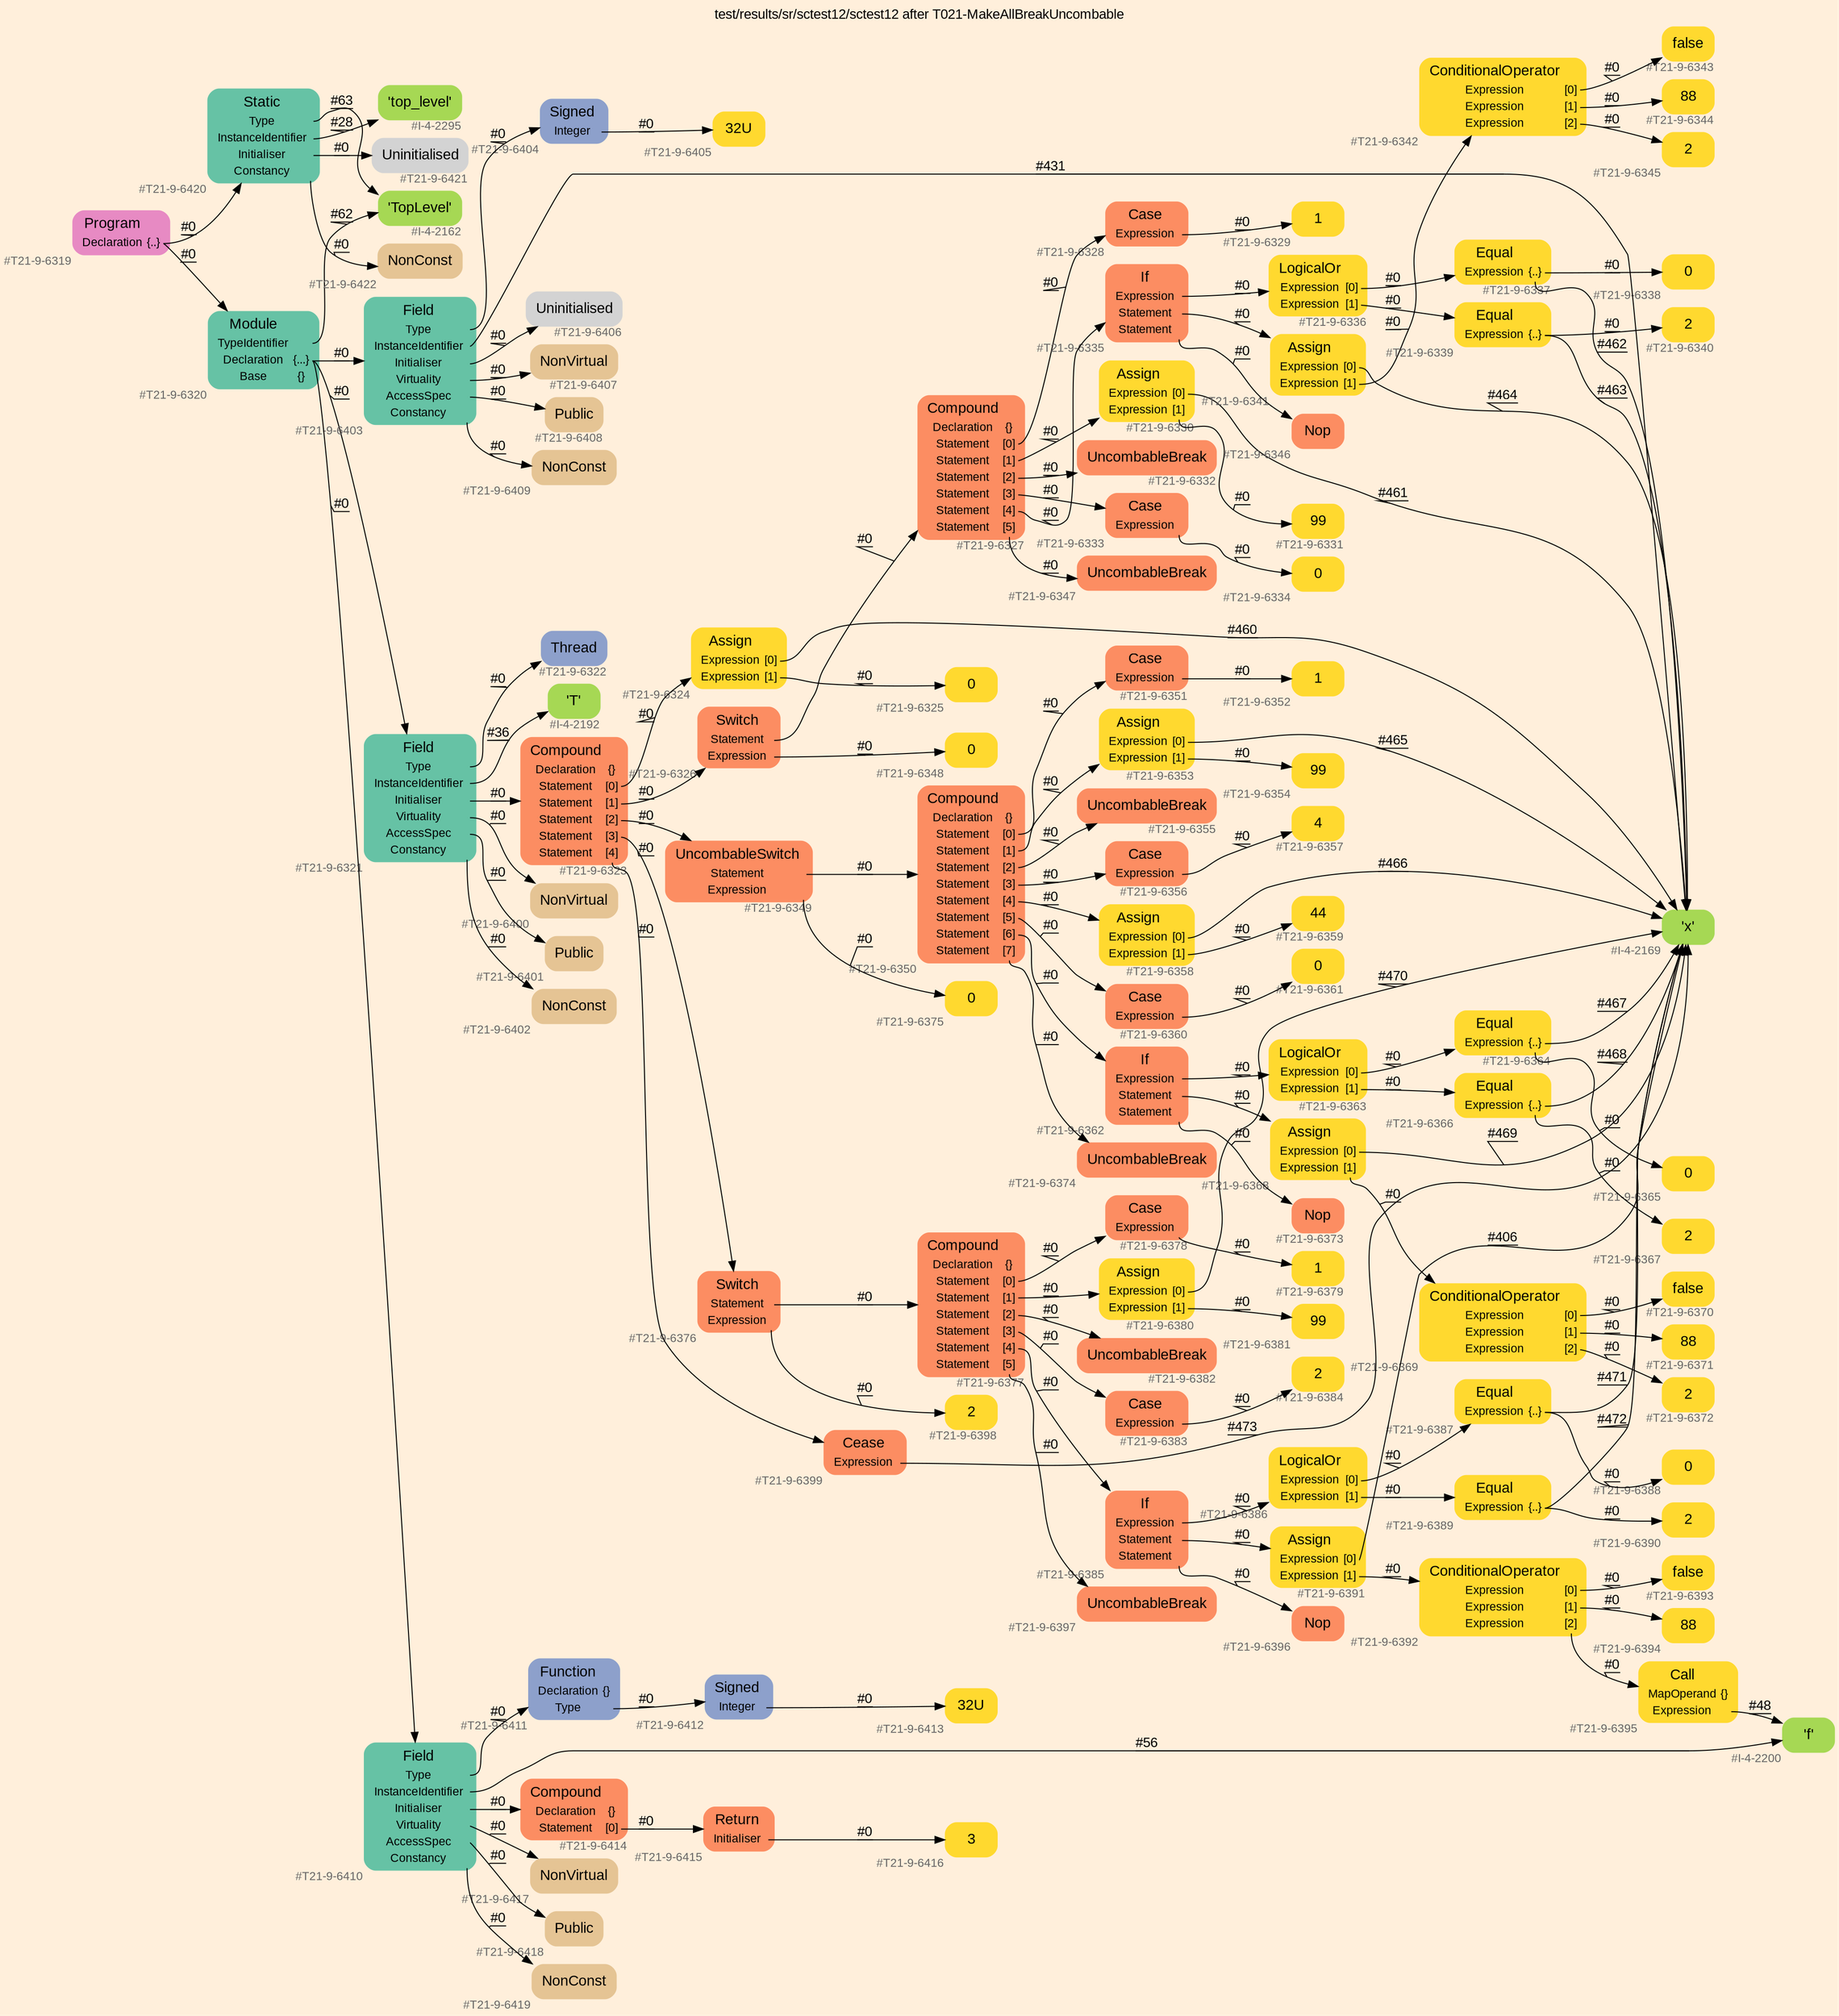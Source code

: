 digraph "test/results/sr/sctest12/sctest12 after T021-MakeAllBreakUncombable" {
label = "test/results/sr/sctest12/sctest12 after T021-MakeAllBreakUncombable"
labelloc = t
graph [
    rankdir = "LR"
    ranksep = 0.3
    bgcolor = antiquewhite1
    color = black
    fontcolor = black
    fontname = "Arial"
];
node [
    fontname = "Arial"
];
edge [
    fontname = "Arial"
];

// -------------------- node figure --------------------
// -------- block #T21-9-6319 ----------
"#T21-9-6319" [
    fillcolor = "/set28/4"
    xlabel = "#T21-9-6319"
    fontsize = "12"
    fontcolor = grey40
    shape = "plaintext"
    label = <<TABLE BORDER="0" CELLBORDER="0" CELLSPACING="0">
     <TR><TD><FONT COLOR="black" POINT-SIZE="15">Program</FONT></TD></TR>
     <TR><TD><FONT COLOR="black" POINT-SIZE="12">Declaration</FONT></TD><TD PORT="port0"><FONT COLOR="black" POINT-SIZE="12">{..}</FONT></TD></TR>
    </TABLE>>
    style = "rounded,filled"
];

// -------- block #T21-9-6320 ----------
"#T21-9-6320" [
    fillcolor = "/set28/1"
    xlabel = "#T21-9-6320"
    fontsize = "12"
    fontcolor = grey40
    shape = "plaintext"
    label = <<TABLE BORDER="0" CELLBORDER="0" CELLSPACING="0">
     <TR><TD><FONT COLOR="black" POINT-SIZE="15">Module</FONT></TD></TR>
     <TR><TD><FONT COLOR="black" POINT-SIZE="12">TypeIdentifier</FONT></TD><TD PORT="port0"></TD></TR>
     <TR><TD><FONT COLOR="black" POINT-SIZE="12">Declaration</FONT></TD><TD PORT="port1"><FONT COLOR="black" POINT-SIZE="12">{...}</FONT></TD></TR>
     <TR><TD><FONT COLOR="black" POINT-SIZE="12">Base</FONT></TD><TD PORT="port2"><FONT COLOR="black" POINT-SIZE="12">{}</FONT></TD></TR>
    </TABLE>>
    style = "rounded,filled"
];

// -------- block #I-4-2162 ----------
"#I-4-2162" [
    fillcolor = "/set28/5"
    xlabel = "#I-4-2162"
    fontsize = "12"
    fontcolor = grey40
    shape = "plaintext"
    label = <<TABLE BORDER="0" CELLBORDER="0" CELLSPACING="0">
     <TR><TD><FONT COLOR="black" POINT-SIZE="15">'TopLevel'</FONT></TD></TR>
    </TABLE>>
    style = "rounded,filled"
];

// -------- block #T21-9-6321 ----------
"#T21-9-6321" [
    fillcolor = "/set28/1"
    xlabel = "#T21-9-6321"
    fontsize = "12"
    fontcolor = grey40
    shape = "plaintext"
    label = <<TABLE BORDER="0" CELLBORDER="0" CELLSPACING="0">
     <TR><TD><FONT COLOR="black" POINT-SIZE="15">Field</FONT></TD></TR>
     <TR><TD><FONT COLOR="black" POINT-SIZE="12">Type</FONT></TD><TD PORT="port0"></TD></TR>
     <TR><TD><FONT COLOR="black" POINT-SIZE="12">InstanceIdentifier</FONT></TD><TD PORT="port1"></TD></TR>
     <TR><TD><FONT COLOR="black" POINT-SIZE="12">Initialiser</FONT></TD><TD PORT="port2"></TD></TR>
     <TR><TD><FONT COLOR="black" POINT-SIZE="12">Virtuality</FONT></TD><TD PORT="port3"></TD></TR>
     <TR><TD><FONT COLOR="black" POINT-SIZE="12">AccessSpec</FONT></TD><TD PORT="port4"></TD></TR>
     <TR><TD><FONT COLOR="black" POINT-SIZE="12">Constancy</FONT></TD><TD PORT="port5"></TD></TR>
    </TABLE>>
    style = "rounded,filled"
];

// -------- block #T21-9-6322 ----------
"#T21-9-6322" [
    fillcolor = "/set28/3"
    xlabel = "#T21-9-6322"
    fontsize = "12"
    fontcolor = grey40
    shape = "plaintext"
    label = <<TABLE BORDER="0" CELLBORDER="0" CELLSPACING="0">
     <TR><TD><FONT COLOR="black" POINT-SIZE="15">Thread</FONT></TD></TR>
    </TABLE>>
    style = "rounded,filled"
];

// -------- block #I-4-2192 ----------
"#I-4-2192" [
    fillcolor = "/set28/5"
    xlabel = "#I-4-2192"
    fontsize = "12"
    fontcolor = grey40
    shape = "plaintext"
    label = <<TABLE BORDER="0" CELLBORDER="0" CELLSPACING="0">
     <TR><TD><FONT COLOR="black" POINT-SIZE="15">'T'</FONT></TD></TR>
    </TABLE>>
    style = "rounded,filled"
];

// -------- block #T21-9-6323 ----------
"#T21-9-6323" [
    fillcolor = "/set28/2"
    xlabel = "#T21-9-6323"
    fontsize = "12"
    fontcolor = grey40
    shape = "plaintext"
    label = <<TABLE BORDER="0" CELLBORDER="0" CELLSPACING="0">
     <TR><TD><FONT COLOR="black" POINT-SIZE="15">Compound</FONT></TD></TR>
     <TR><TD><FONT COLOR="black" POINT-SIZE="12">Declaration</FONT></TD><TD PORT="port0"><FONT COLOR="black" POINT-SIZE="12">{}</FONT></TD></TR>
     <TR><TD><FONT COLOR="black" POINT-SIZE="12">Statement</FONT></TD><TD PORT="port1"><FONT COLOR="black" POINT-SIZE="12">[0]</FONT></TD></TR>
     <TR><TD><FONT COLOR="black" POINT-SIZE="12">Statement</FONT></TD><TD PORT="port2"><FONT COLOR="black" POINT-SIZE="12">[1]</FONT></TD></TR>
     <TR><TD><FONT COLOR="black" POINT-SIZE="12">Statement</FONT></TD><TD PORT="port3"><FONT COLOR="black" POINT-SIZE="12">[2]</FONT></TD></TR>
     <TR><TD><FONT COLOR="black" POINT-SIZE="12">Statement</FONT></TD><TD PORT="port4"><FONT COLOR="black" POINT-SIZE="12">[3]</FONT></TD></TR>
     <TR><TD><FONT COLOR="black" POINT-SIZE="12">Statement</FONT></TD><TD PORT="port5"><FONT COLOR="black" POINT-SIZE="12">[4]</FONT></TD></TR>
    </TABLE>>
    style = "rounded,filled"
];

// -------- block #T21-9-6324 ----------
"#T21-9-6324" [
    fillcolor = "/set28/6"
    xlabel = "#T21-9-6324"
    fontsize = "12"
    fontcolor = grey40
    shape = "plaintext"
    label = <<TABLE BORDER="0" CELLBORDER="0" CELLSPACING="0">
     <TR><TD><FONT COLOR="black" POINT-SIZE="15">Assign</FONT></TD></TR>
     <TR><TD><FONT COLOR="black" POINT-SIZE="12">Expression</FONT></TD><TD PORT="port0"><FONT COLOR="black" POINT-SIZE="12">[0]</FONT></TD></TR>
     <TR><TD><FONT COLOR="black" POINT-SIZE="12">Expression</FONT></TD><TD PORT="port1"><FONT COLOR="black" POINT-SIZE="12">[1]</FONT></TD></TR>
    </TABLE>>
    style = "rounded,filled"
];

// -------- block #I-4-2169 ----------
"#I-4-2169" [
    fillcolor = "/set28/5"
    xlabel = "#I-4-2169"
    fontsize = "12"
    fontcolor = grey40
    shape = "plaintext"
    label = <<TABLE BORDER="0" CELLBORDER="0" CELLSPACING="0">
     <TR><TD><FONT COLOR="black" POINT-SIZE="15">'x'</FONT></TD></TR>
    </TABLE>>
    style = "rounded,filled"
];

// -------- block #T21-9-6325 ----------
"#T21-9-6325" [
    fillcolor = "/set28/6"
    xlabel = "#T21-9-6325"
    fontsize = "12"
    fontcolor = grey40
    shape = "plaintext"
    label = <<TABLE BORDER="0" CELLBORDER="0" CELLSPACING="0">
     <TR><TD><FONT COLOR="black" POINT-SIZE="15">0</FONT></TD></TR>
    </TABLE>>
    style = "rounded,filled"
];

// -------- block #T21-9-6326 ----------
"#T21-9-6326" [
    fillcolor = "/set28/2"
    xlabel = "#T21-9-6326"
    fontsize = "12"
    fontcolor = grey40
    shape = "plaintext"
    label = <<TABLE BORDER="0" CELLBORDER="0" CELLSPACING="0">
     <TR><TD><FONT COLOR="black" POINT-SIZE="15">Switch</FONT></TD></TR>
     <TR><TD><FONT COLOR="black" POINT-SIZE="12">Statement</FONT></TD><TD PORT="port0"></TD></TR>
     <TR><TD><FONT COLOR="black" POINT-SIZE="12">Expression</FONT></TD><TD PORT="port1"></TD></TR>
    </TABLE>>
    style = "rounded,filled"
];

// -------- block #T21-9-6327 ----------
"#T21-9-6327" [
    fillcolor = "/set28/2"
    xlabel = "#T21-9-6327"
    fontsize = "12"
    fontcolor = grey40
    shape = "plaintext"
    label = <<TABLE BORDER="0" CELLBORDER="0" CELLSPACING="0">
     <TR><TD><FONT COLOR="black" POINT-SIZE="15">Compound</FONT></TD></TR>
     <TR><TD><FONT COLOR="black" POINT-SIZE="12">Declaration</FONT></TD><TD PORT="port0"><FONT COLOR="black" POINT-SIZE="12">{}</FONT></TD></TR>
     <TR><TD><FONT COLOR="black" POINT-SIZE="12">Statement</FONT></TD><TD PORT="port1"><FONT COLOR="black" POINT-SIZE="12">[0]</FONT></TD></TR>
     <TR><TD><FONT COLOR="black" POINT-SIZE="12">Statement</FONT></TD><TD PORT="port2"><FONT COLOR="black" POINT-SIZE="12">[1]</FONT></TD></TR>
     <TR><TD><FONT COLOR="black" POINT-SIZE="12">Statement</FONT></TD><TD PORT="port3"><FONT COLOR="black" POINT-SIZE="12">[2]</FONT></TD></TR>
     <TR><TD><FONT COLOR="black" POINT-SIZE="12">Statement</FONT></TD><TD PORT="port4"><FONT COLOR="black" POINT-SIZE="12">[3]</FONT></TD></TR>
     <TR><TD><FONT COLOR="black" POINT-SIZE="12">Statement</FONT></TD><TD PORT="port5"><FONT COLOR="black" POINT-SIZE="12">[4]</FONT></TD></TR>
     <TR><TD><FONT COLOR="black" POINT-SIZE="12">Statement</FONT></TD><TD PORT="port6"><FONT COLOR="black" POINT-SIZE="12">[5]</FONT></TD></TR>
    </TABLE>>
    style = "rounded,filled"
];

// -------- block #T21-9-6328 ----------
"#T21-9-6328" [
    fillcolor = "/set28/2"
    xlabel = "#T21-9-6328"
    fontsize = "12"
    fontcolor = grey40
    shape = "plaintext"
    label = <<TABLE BORDER="0" CELLBORDER="0" CELLSPACING="0">
     <TR><TD><FONT COLOR="black" POINT-SIZE="15">Case</FONT></TD></TR>
     <TR><TD><FONT COLOR="black" POINT-SIZE="12">Expression</FONT></TD><TD PORT="port0"></TD></TR>
    </TABLE>>
    style = "rounded,filled"
];

// -------- block #T21-9-6329 ----------
"#T21-9-6329" [
    fillcolor = "/set28/6"
    xlabel = "#T21-9-6329"
    fontsize = "12"
    fontcolor = grey40
    shape = "plaintext"
    label = <<TABLE BORDER="0" CELLBORDER="0" CELLSPACING="0">
     <TR><TD><FONT COLOR="black" POINT-SIZE="15">1</FONT></TD></TR>
    </TABLE>>
    style = "rounded,filled"
];

// -------- block #T21-9-6330 ----------
"#T21-9-6330" [
    fillcolor = "/set28/6"
    xlabel = "#T21-9-6330"
    fontsize = "12"
    fontcolor = grey40
    shape = "plaintext"
    label = <<TABLE BORDER="0" CELLBORDER="0" CELLSPACING="0">
     <TR><TD><FONT COLOR="black" POINT-SIZE="15">Assign</FONT></TD></TR>
     <TR><TD><FONT COLOR="black" POINT-SIZE="12">Expression</FONT></TD><TD PORT="port0"><FONT COLOR="black" POINT-SIZE="12">[0]</FONT></TD></TR>
     <TR><TD><FONT COLOR="black" POINT-SIZE="12">Expression</FONT></TD><TD PORT="port1"><FONT COLOR="black" POINT-SIZE="12">[1]</FONT></TD></TR>
    </TABLE>>
    style = "rounded,filled"
];

// -------- block #T21-9-6331 ----------
"#T21-9-6331" [
    fillcolor = "/set28/6"
    xlabel = "#T21-9-6331"
    fontsize = "12"
    fontcolor = grey40
    shape = "plaintext"
    label = <<TABLE BORDER="0" CELLBORDER="0" CELLSPACING="0">
     <TR><TD><FONT COLOR="black" POINT-SIZE="15">99</FONT></TD></TR>
    </TABLE>>
    style = "rounded,filled"
];

// -------- block #T21-9-6332 ----------
"#T21-9-6332" [
    fillcolor = "/set28/2"
    xlabel = "#T21-9-6332"
    fontsize = "12"
    fontcolor = grey40
    shape = "plaintext"
    label = <<TABLE BORDER="0" CELLBORDER="0" CELLSPACING="0">
     <TR><TD><FONT COLOR="black" POINT-SIZE="15">UncombableBreak</FONT></TD></TR>
    </TABLE>>
    style = "rounded,filled"
];

// -------- block #T21-9-6333 ----------
"#T21-9-6333" [
    fillcolor = "/set28/2"
    xlabel = "#T21-9-6333"
    fontsize = "12"
    fontcolor = grey40
    shape = "plaintext"
    label = <<TABLE BORDER="0" CELLBORDER="0" CELLSPACING="0">
     <TR><TD><FONT COLOR="black" POINT-SIZE="15">Case</FONT></TD></TR>
     <TR><TD><FONT COLOR="black" POINT-SIZE="12">Expression</FONT></TD><TD PORT="port0"></TD></TR>
    </TABLE>>
    style = "rounded,filled"
];

// -------- block #T21-9-6334 ----------
"#T21-9-6334" [
    fillcolor = "/set28/6"
    xlabel = "#T21-9-6334"
    fontsize = "12"
    fontcolor = grey40
    shape = "plaintext"
    label = <<TABLE BORDER="0" CELLBORDER="0" CELLSPACING="0">
     <TR><TD><FONT COLOR="black" POINT-SIZE="15">0</FONT></TD></TR>
    </TABLE>>
    style = "rounded,filled"
];

// -------- block #T21-9-6335 ----------
"#T21-9-6335" [
    fillcolor = "/set28/2"
    xlabel = "#T21-9-6335"
    fontsize = "12"
    fontcolor = grey40
    shape = "plaintext"
    label = <<TABLE BORDER="0" CELLBORDER="0" CELLSPACING="0">
     <TR><TD><FONT COLOR="black" POINT-SIZE="15">If</FONT></TD></TR>
     <TR><TD><FONT COLOR="black" POINT-SIZE="12">Expression</FONT></TD><TD PORT="port0"></TD></TR>
     <TR><TD><FONT COLOR="black" POINT-SIZE="12">Statement</FONT></TD><TD PORT="port1"></TD></TR>
     <TR><TD><FONT COLOR="black" POINT-SIZE="12">Statement</FONT></TD><TD PORT="port2"></TD></TR>
    </TABLE>>
    style = "rounded,filled"
];

// -------- block #T21-9-6336 ----------
"#T21-9-6336" [
    fillcolor = "/set28/6"
    xlabel = "#T21-9-6336"
    fontsize = "12"
    fontcolor = grey40
    shape = "plaintext"
    label = <<TABLE BORDER="0" CELLBORDER="0" CELLSPACING="0">
     <TR><TD><FONT COLOR="black" POINT-SIZE="15">LogicalOr</FONT></TD></TR>
     <TR><TD><FONT COLOR="black" POINT-SIZE="12">Expression</FONT></TD><TD PORT="port0"><FONT COLOR="black" POINT-SIZE="12">[0]</FONT></TD></TR>
     <TR><TD><FONT COLOR="black" POINT-SIZE="12">Expression</FONT></TD><TD PORT="port1"><FONT COLOR="black" POINT-SIZE="12">[1]</FONT></TD></TR>
    </TABLE>>
    style = "rounded,filled"
];

// -------- block #T21-9-6337 ----------
"#T21-9-6337" [
    fillcolor = "/set28/6"
    xlabel = "#T21-9-6337"
    fontsize = "12"
    fontcolor = grey40
    shape = "plaintext"
    label = <<TABLE BORDER="0" CELLBORDER="0" CELLSPACING="0">
     <TR><TD><FONT COLOR="black" POINT-SIZE="15">Equal</FONT></TD></TR>
     <TR><TD><FONT COLOR="black" POINT-SIZE="12">Expression</FONT></TD><TD PORT="port0"><FONT COLOR="black" POINT-SIZE="12">{..}</FONT></TD></TR>
    </TABLE>>
    style = "rounded,filled"
];

// -------- block #T21-9-6338 ----------
"#T21-9-6338" [
    fillcolor = "/set28/6"
    xlabel = "#T21-9-6338"
    fontsize = "12"
    fontcolor = grey40
    shape = "plaintext"
    label = <<TABLE BORDER="0" CELLBORDER="0" CELLSPACING="0">
     <TR><TD><FONT COLOR="black" POINT-SIZE="15">0</FONT></TD></TR>
    </TABLE>>
    style = "rounded,filled"
];

// -------- block #T21-9-6339 ----------
"#T21-9-6339" [
    fillcolor = "/set28/6"
    xlabel = "#T21-9-6339"
    fontsize = "12"
    fontcolor = grey40
    shape = "plaintext"
    label = <<TABLE BORDER="0" CELLBORDER="0" CELLSPACING="0">
     <TR><TD><FONT COLOR="black" POINT-SIZE="15">Equal</FONT></TD></TR>
     <TR><TD><FONT COLOR="black" POINT-SIZE="12">Expression</FONT></TD><TD PORT="port0"><FONT COLOR="black" POINT-SIZE="12">{..}</FONT></TD></TR>
    </TABLE>>
    style = "rounded,filled"
];

// -------- block #T21-9-6340 ----------
"#T21-9-6340" [
    fillcolor = "/set28/6"
    xlabel = "#T21-9-6340"
    fontsize = "12"
    fontcolor = grey40
    shape = "plaintext"
    label = <<TABLE BORDER="0" CELLBORDER="0" CELLSPACING="0">
     <TR><TD><FONT COLOR="black" POINT-SIZE="15">2</FONT></TD></TR>
    </TABLE>>
    style = "rounded,filled"
];

// -------- block #T21-9-6341 ----------
"#T21-9-6341" [
    fillcolor = "/set28/6"
    xlabel = "#T21-9-6341"
    fontsize = "12"
    fontcolor = grey40
    shape = "plaintext"
    label = <<TABLE BORDER="0" CELLBORDER="0" CELLSPACING="0">
     <TR><TD><FONT COLOR="black" POINT-SIZE="15">Assign</FONT></TD></TR>
     <TR><TD><FONT COLOR="black" POINT-SIZE="12">Expression</FONT></TD><TD PORT="port0"><FONT COLOR="black" POINT-SIZE="12">[0]</FONT></TD></TR>
     <TR><TD><FONT COLOR="black" POINT-SIZE="12">Expression</FONT></TD><TD PORT="port1"><FONT COLOR="black" POINT-SIZE="12">[1]</FONT></TD></TR>
    </TABLE>>
    style = "rounded,filled"
];

// -------- block #T21-9-6342 ----------
"#T21-9-6342" [
    fillcolor = "/set28/6"
    xlabel = "#T21-9-6342"
    fontsize = "12"
    fontcolor = grey40
    shape = "plaintext"
    label = <<TABLE BORDER="0" CELLBORDER="0" CELLSPACING="0">
     <TR><TD><FONT COLOR="black" POINT-SIZE="15">ConditionalOperator</FONT></TD></TR>
     <TR><TD><FONT COLOR="black" POINT-SIZE="12">Expression</FONT></TD><TD PORT="port0"><FONT COLOR="black" POINT-SIZE="12">[0]</FONT></TD></TR>
     <TR><TD><FONT COLOR="black" POINT-SIZE="12">Expression</FONT></TD><TD PORT="port1"><FONT COLOR="black" POINT-SIZE="12">[1]</FONT></TD></TR>
     <TR><TD><FONT COLOR="black" POINT-SIZE="12">Expression</FONT></TD><TD PORT="port2"><FONT COLOR="black" POINT-SIZE="12">[2]</FONT></TD></TR>
    </TABLE>>
    style = "rounded,filled"
];

// -------- block #T21-9-6343 ----------
"#T21-9-6343" [
    fillcolor = "/set28/6"
    xlabel = "#T21-9-6343"
    fontsize = "12"
    fontcolor = grey40
    shape = "plaintext"
    label = <<TABLE BORDER="0" CELLBORDER="0" CELLSPACING="0">
     <TR><TD><FONT COLOR="black" POINT-SIZE="15">false</FONT></TD></TR>
    </TABLE>>
    style = "rounded,filled"
];

// -------- block #T21-9-6344 ----------
"#T21-9-6344" [
    fillcolor = "/set28/6"
    xlabel = "#T21-9-6344"
    fontsize = "12"
    fontcolor = grey40
    shape = "plaintext"
    label = <<TABLE BORDER="0" CELLBORDER="0" CELLSPACING="0">
     <TR><TD><FONT COLOR="black" POINT-SIZE="15">88</FONT></TD></TR>
    </TABLE>>
    style = "rounded,filled"
];

// -------- block #T21-9-6345 ----------
"#T21-9-6345" [
    fillcolor = "/set28/6"
    xlabel = "#T21-9-6345"
    fontsize = "12"
    fontcolor = grey40
    shape = "plaintext"
    label = <<TABLE BORDER="0" CELLBORDER="0" CELLSPACING="0">
     <TR><TD><FONT COLOR="black" POINT-SIZE="15">2</FONT></TD></TR>
    </TABLE>>
    style = "rounded,filled"
];

// -------- block #T21-9-6346 ----------
"#T21-9-6346" [
    fillcolor = "/set28/2"
    xlabel = "#T21-9-6346"
    fontsize = "12"
    fontcolor = grey40
    shape = "plaintext"
    label = <<TABLE BORDER="0" CELLBORDER="0" CELLSPACING="0">
     <TR><TD><FONT COLOR="black" POINT-SIZE="15">Nop</FONT></TD></TR>
    </TABLE>>
    style = "rounded,filled"
];

// -------- block #T21-9-6347 ----------
"#T21-9-6347" [
    fillcolor = "/set28/2"
    xlabel = "#T21-9-6347"
    fontsize = "12"
    fontcolor = grey40
    shape = "plaintext"
    label = <<TABLE BORDER="0" CELLBORDER="0" CELLSPACING="0">
     <TR><TD><FONT COLOR="black" POINT-SIZE="15">UncombableBreak</FONT></TD></TR>
    </TABLE>>
    style = "rounded,filled"
];

// -------- block #T21-9-6348 ----------
"#T21-9-6348" [
    fillcolor = "/set28/6"
    xlabel = "#T21-9-6348"
    fontsize = "12"
    fontcolor = grey40
    shape = "plaintext"
    label = <<TABLE BORDER="0" CELLBORDER="0" CELLSPACING="0">
     <TR><TD><FONT COLOR="black" POINT-SIZE="15">0</FONT></TD></TR>
    </TABLE>>
    style = "rounded,filled"
];

// -------- block #T21-9-6349 ----------
"#T21-9-6349" [
    fillcolor = "/set28/2"
    xlabel = "#T21-9-6349"
    fontsize = "12"
    fontcolor = grey40
    shape = "plaintext"
    label = <<TABLE BORDER="0" CELLBORDER="0" CELLSPACING="0">
     <TR><TD><FONT COLOR="black" POINT-SIZE="15">UncombableSwitch</FONT></TD></TR>
     <TR><TD><FONT COLOR="black" POINT-SIZE="12">Statement</FONT></TD><TD PORT="port0"></TD></TR>
     <TR><TD><FONT COLOR="black" POINT-SIZE="12">Expression</FONT></TD><TD PORT="port1"></TD></TR>
    </TABLE>>
    style = "rounded,filled"
];

// -------- block #T21-9-6350 ----------
"#T21-9-6350" [
    fillcolor = "/set28/2"
    xlabel = "#T21-9-6350"
    fontsize = "12"
    fontcolor = grey40
    shape = "plaintext"
    label = <<TABLE BORDER="0" CELLBORDER="0" CELLSPACING="0">
     <TR><TD><FONT COLOR="black" POINT-SIZE="15">Compound</FONT></TD></TR>
     <TR><TD><FONT COLOR="black" POINT-SIZE="12">Declaration</FONT></TD><TD PORT="port0"><FONT COLOR="black" POINT-SIZE="12">{}</FONT></TD></TR>
     <TR><TD><FONT COLOR="black" POINT-SIZE="12">Statement</FONT></TD><TD PORT="port1"><FONT COLOR="black" POINT-SIZE="12">[0]</FONT></TD></TR>
     <TR><TD><FONT COLOR="black" POINT-SIZE="12">Statement</FONT></TD><TD PORT="port2"><FONT COLOR="black" POINT-SIZE="12">[1]</FONT></TD></TR>
     <TR><TD><FONT COLOR="black" POINT-SIZE="12">Statement</FONT></TD><TD PORT="port3"><FONT COLOR="black" POINT-SIZE="12">[2]</FONT></TD></TR>
     <TR><TD><FONT COLOR="black" POINT-SIZE="12">Statement</FONT></TD><TD PORT="port4"><FONT COLOR="black" POINT-SIZE="12">[3]</FONT></TD></TR>
     <TR><TD><FONT COLOR="black" POINT-SIZE="12">Statement</FONT></TD><TD PORT="port5"><FONT COLOR="black" POINT-SIZE="12">[4]</FONT></TD></TR>
     <TR><TD><FONT COLOR="black" POINT-SIZE="12">Statement</FONT></TD><TD PORT="port6"><FONT COLOR="black" POINT-SIZE="12">[5]</FONT></TD></TR>
     <TR><TD><FONT COLOR="black" POINT-SIZE="12">Statement</FONT></TD><TD PORT="port7"><FONT COLOR="black" POINT-SIZE="12">[6]</FONT></TD></TR>
     <TR><TD><FONT COLOR="black" POINT-SIZE="12">Statement</FONT></TD><TD PORT="port8"><FONT COLOR="black" POINT-SIZE="12">[7]</FONT></TD></TR>
    </TABLE>>
    style = "rounded,filled"
];

// -------- block #T21-9-6351 ----------
"#T21-9-6351" [
    fillcolor = "/set28/2"
    xlabel = "#T21-9-6351"
    fontsize = "12"
    fontcolor = grey40
    shape = "plaintext"
    label = <<TABLE BORDER="0" CELLBORDER="0" CELLSPACING="0">
     <TR><TD><FONT COLOR="black" POINT-SIZE="15">Case</FONT></TD></TR>
     <TR><TD><FONT COLOR="black" POINT-SIZE="12">Expression</FONT></TD><TD PORT="port0"></TD></TR>
    </TABLE>>
    style = "rounded,filled"
];

// -------- block #T21-9-6352 ----------
"#T21-9-6352" [
    fillcolor = "/set28/6"
    xlabel = "#T21-9-6352"
    fontsize = "12"
    fontcolor = grey40
    shape = "plaintext"
    label = <<TABLE BORDER="0" CELLBORDER="0" CELLSPACING="0">
     <TR><TD><FONT COLOR="black" POINT-SIZE="15">1</FONT></TD></TR>
    </TABLE>>
    style = "rounded,filled"
];

// -------- block #T21-9-6353 ----------
"#T21-9-6353" [
    fillcolor = "/set28/6"
    xlabel = "#T21-9-6353"
    fontsize = "12"
    fontcolor = grey40
    shape = "plaintext"
    label = <<TABLE BORDER="0" CELLBORDER="0" CELLSPACING="0">
     <TR><TD><FONT COLOR="black" POINT-SIZE="15">Assign</FONT></TD></TR>
     <TR><TD><FONT COLOR="black" POINT-SIZE="12">Expression</FONT></TD><TD PORT="port0"><FONT COLOR="black" POINT-SIZE="12">[0]</FONT></TD></TR>
     <TR><TD><FONT COLOR="black" POINT-SIZE="12">Expression</FONT></TD><TD PORT="port1"><FONT COLOR="black" POINT-SIZE="12">[1]</FONT></TD></TR>
    </TABLE>>
    style = "rounded,filled"
];

// -------- block #T21-9-6354 ----------
"#T21-9-6354" [
    fillcolor = "/set28/6"
    xlabel = "#T21-9-6354"
    fontsize = "12"
    fontcolor = grey40
    shape = "plaintext"
    label = <<TABLE BORDER="0" CELLBORDER="0" CELLSPACING="0">
     <TR><TD><FONT COLOR="black" POINT-SIZE="15">99</FONT></TD></TR>
    </TABLE>>
    style = "rounded,filled"
];

// -------- block #T21-9-6355 ----------
"#T21-9-6355" [
    fillcolor = "/set28/2"
    xlabel = "#T21-9-6355"
    fontsize = "12"
    fontcolor = grey40
    shape = "plaintext"
    label = <<TABLE BORDER="0" CELLBORDER="0" CELLSPACING="0">
     <TR><TD><FONT COLOR="black" POINT-SIZE="15">UncombableBreak</FONT></TD></TR>
    </TABLE>>
    style = "rounded,filled"
];

// -------- block #T21-9-6356 ----------
"#T21-9-6356" [
    fillcolor = "/set28/2"
    xlabel = "#T21-9-6356"
    fontsize = "12"
    fontcolor = grey40
    shape = "plaintext"
    label = <<TABLE BORDER="0" CELLBORDER="0" CELLSPACING="0">
     <TR><TD><FONT COLOR="black" POINT-SIZE="15">Case</FONT></TD></TR>
     <TR><TD><FONT COLOR="black" POINT-SIZE="12">Expression</FONT></TD><TD PORT="port0"></TD></TR>
    </TABLE>>
    style = "rounded,filled"
];

// -------- block #T21-9-6357 ----------
"#T21-9-6357" [
    fillcolor = "/set28/6"
    xlabel = "#T21-9-6357"
    fontsize = "12"
    fontcolor = grey40
    shape = "plaintext"
    label = <<TABLE BORDER="0" CELLBORDER="0" CELLSPACING="0">
     <TR><TD><FONT COLOR="black" POINT-SIZE="15">4</FONT></TD></TR>
    </TABLE>>
    style = "rounded,filled"
];

// -------- block #T21-9-6358 ----------
"#T21-9-6358" [
    fillcolor = "/set28/6"
    xlabel = "#T21-9-6358"
    fontsize = "12"
    fontcolor = grey40
    shape = "plaintext"
    label = <<TABLE BORDER="0" CELLBORDER="0" CELLSPACING="0">
     <TR><TD><FONT COLOR="black" POINT-SIZE="15">Assign</FONT></TD></TR>
     <TR><TD><FONT COLOR="black" POINT-SIZE="12">Expression</FONT></TD><TD PORT="port0"><FONT COLOR="black" POINT-SIZE="12">[0]</FONT></TD></TR>
     <TR><TD><FONT COLOR="black" POINT-SIZE="12">Expression</FONT></TD><TD PORT="port1"><FONT COLOR="black" POINT-SIZE="12">[1]</FONT></TD></TR>
    </TABLE>>
    style = "rounded,filled"
];

// -------- block #T21-9-6359 ----------
"#T21-9-6359" [
    fillcolor = "/set28/6"
    xlabel = "#T21-9-6359"
    fontsize = "12"
    fontcolor = grey40
    shape = "plaintext"
    label = <<TABLE BORDER="0" CELLBORDER="0" CELLSPACING="0">
     <TR><TD><FONT COLOR="black" POINT-SIZE="15">44</FONT></TD></TR>
    </TABLE>>
    style = "rounded,filled"
];

// -------- block #T21-9-6360 ----------
"#T21-9-6360" [
    fillcolor = "/set28/2"
    xlabel = "#T21-9-6360"
    fontsize = "12"
    fontcolor = grey40
    shape = "plaintext"
    label = <<TABLE BORDER="0" CELLBORDER="0" CELLSPACING="0">
     <TR><TD><FONT COLOR="black" POINT-SIZE="15">Case</FONT></TD></TR>
     <TR><TD><FONT COLOR="black" POINT-SIZE="12">Expression</FONT></TD><TD PORT="port0"></TD></TR>
    </TABLE>>
    style = "rounded,filled"
];

// -------- block #T21-9-6361 ----------
"#T21-9-6361" [
    fillcolor = "/set28/6"
    xlabel = "#T21-9-6361"
    fontsize = "12"
    fontcolor = grey40
    shape = "plaintext"
    label = <<TABLE BORDER="0" CELLBORDER="0" CELLSPACING="0">
     <TR><TD><FONT COLOR="black" POINT-SIZE="15">0</FONT></TD></TR>
    </TABLE>>
    style = "rounded,filled"
];

// -------- block #T21-9-6362 ----------
"#T21-9-6362" [
    fillcolor = "/set28/2"
    xlabel = "#T21-9-6362"
    fontsize = "12"
    fontcolor = grey40
    shape = "plaintext"
    label = <<TABLE BORDER="0" CELLBORDER="0" CELLSPACING="0">
     <TR><TD><FONT COLOR="black" POINT-SIZE="15">If</FONT></TD></TR>
     <TR><TD><FONT COLOR="black" POINT-SIZE="12">Expression</FONT></TD><TD PORT="port0"></TD></TR>
     <TR><TD><FONT COLOR="black" POINT-SIZE="12">Statement</FONT></TD><TD PORT="port1"></TD></TR>
     <TR><TD><FONT COLOR="black" POINT-SIZE="12">Statement</FONT></TD><TD PORT="port2"></TD></TR>
    </TABLE>>
    style = "rounded,filled"
];

// -------- block #T21-9-6363 ----------
"#T21-9-6363" [
    fillcolor = "/set28/6"
    xlabel = "#T21-9-6363"
    fontsize = "12"
    fontcolor = grey40
    shape = "plaintext"
    label = <<TABLE BORDER="0" CELLBORDER="0" CELLSPACING="0">
     <TR><TD><FONT COLOR="black" POINT-SIZE="15">LogicalOr</FONT></TD></TR>
     <TR><TD><FONT COLOR="black" POINT-SIZE="12">Expression</FONT></TD><TD PORT="port0"><FONT COLOR="black" POINT-SIZE="12">[0]</FONT></TD></TR>
     <TR><TD><FONT COLOR="black" POINT-SIZE="12">Expression</FONT></TD><TD PORT="port1"><FONT COLOR="black" POINT-SIZE="12">[1]</FONT></TD></TR>
    </TABLE>>
    style = "rounded,filled"
];

// -------- block #T21-9-6364 ----------
"#T21-9-6364" [
    fillcolor = "/set28/6"
    xlabel = "#T21-9-6364"
    fontsize = "12"
    fontcolor = grey40
    shape = "plaintext"
    label = <<TABLE BORDER="0" CELLBORDER="0" CELLSPACING="0">
     <TR><TD><FONT COLOR="black" POINT-SIZE="15">Equal</FONT></TD></TR>
     <TR><TD><FONT COLOR="black" POINT-SIZE="12">Expression</FONT></TD><TD PORT="port0"><FONT COLOR="black" POINT-SIZE="12">{..}</FONT></TD></TR>
    </TABLE>>
    style = "rounded,filled"
];

// -------- block #T21-9-6365 ----------
"#T21-9-6365" [
    fillcolor = "/set28/6"
    xlabel = "#T21-9-6365"
    fontsize = "12"
    fontcolor = grey40
    shape = "plaintext"
    label = <<TABLE BORDER="0" CELLBORDER="0" CELLSPACING="0">
     <TR><TD><FONT COLOR="black" POINT-SIZE="15">0</FONT></TD></TR>
    </TABLE>>
    style = "rounded,filled"
];

// -------- block #T21-9-6366 ----------
"#T21-9-6366" [
    fillcolor = "/set28/6"
    xlabel = "#T21-9-6366"
    fontsize = "12"
    fontcolor = grey40
    shape = "plaintext"
    label = <<TABLE BORDER="0" CELLBORDER="0" CELLSPACING="0">
     <TR><TD><FONT COLOR="black" POINT-SIZE="15">Equal</FONT></TD></TR>
     <TR><TD><FONT COLOR="black" POINT-SIZE="12">Expression</FONT></TD><TD PORT="port0"><FONT COLOR="black" POINT-SIZE="12">{..}</FONT></TD></TR>
    </TABLE>>
    style = "rounded,filled"
];

// -------- block #T21-9-6367 ----------
"#T21-9-6367" [
    fillcolor = "/set28/6"
    xlabel = "#T21-9-6367"
    fontsize = "12"
    fontcolor = grey40
    shape = "plaintext"
    label = <<TABLE BORDER="0" CELLBORDER="0" CELLSPACING="0">
     <TR><TD><FONT COLOR="black" POINT-SIZE="15">2</FONT></TD></TR>
    </TABLE>>
    style = "rounded,filled"
];

// -------- block #T21-9-6368 ----------
"#T21-9-6368" [
    fillcolor = "/set28/6"
    xlabel = "#T21-9-6368"
    fontsize = "12"
    fontcolor = grey40
    shape = "plaintext"
    label = <<TABLE BORDER="0" CELLBORDER="0" CELLSPACING="0">
     <TR><TD><FONT COLOR="black" POINT-SIZE="15">Assign</FONT></TD></TR>
     <TR><TD><FONT COLOR="black" POINT-SIZE="12">Expression</FONT></TD><TD PORT="port0"><FONT COLOR="black" POINT-SIZE="12">[0]</FONT></TD></TR>
     <TR><TD><FONT COLOR="black" POINT-SIZE="12">Expression</FONT></TD><TD PORT="port1"><FONT COLOR="black" POINT-SIZE="12">[1]</FONT></TD></TR>
    </TABLE>>
    style = "rounded,filled"
];

// -------- block #T21-9-6369 ----------
"#T21-9-6369" [
    fillcolor = "/set28/6"
    xlabel = "#T21-9-6369"
    fontsize = "12"
    fontcolor = grey40
    shape = "plaintext"
    label = <<TABLE BORDER="0" CELLBORDER="0" CELLSPACING="0">
     <TR><TD><FONT COLOR="black" POINT-SIZE="15">ConditionalOperator</FONT></TD></TR>
     <TR><TD><FONT COLOR="black" POINT-SIZE="12">Expression</FONT></TD><TD PORT="port0"><FONT COLOR="black" POINT-SIZE="12">[0]</FONT></TD></TR>
     <TR><TD><FONT COLOR="black" POINT-SIZE="12">Expression</FONT></TD><TD PORT="port1"><FONT COLOR="black" POINT-SIZE="12">[1]</FONT></TD></TR>
     <TR><TD><FONT COLOR="black" POINT-SIZE="12">Expression</FONT></TD><TD PORT="port2"><FONT COLOR="black" POINT-SIZE="12">[2]</FONT></TD></TR>
    </TABLE>>
    style = "rounded,filled"
];

// -------- block #T21-9-6370 ----------
"#T21-9-6370" [
    fillcolor = "/set28/6"
    xlabel = "#T21-9-6370"
    fontsize = "12"
    fontcolor = grey40
    shape = "plaintext"
    label = <<TABLE BORDER="0" CELLBORDER="0" CELLSPACING="0">
     <TR><TD><FONT COLOR="black" POINT-SIZE="15">false</FONT></TD></TR>
    </TABLE>>
    style = "rounded,filled"
];

// -------- block #T21-9-6371 ----------
"#T21-9-6371" [
    fillcolor = "/set28/6"
    xlabel = "#T21-9-6371"
    fontsize = "12"
    fontcolor = grey40
    shape = "plaintext"
    label = <<TABLE BORDER="0" CELLBORDER="0" CELLSPACING="0">
     <TR><TD><FONT COLOR="black" POINT-SIZE="15">88</FONT></TD></TR>
    </TABLE>>
    style = "rounded,filled"
];

// -------- block #T21-9-6372 ----------
"#T21-9-6372" [
    fillcolor = "/set28/6"
    xlabel = "#T21-9-6372"
    fontsize = "12"
    fontcolor = grey40
    shape = "plaintext"
    label = <<TABLE BORDER="0" CELLBORDER="0" CELLSPACING="0">
     <TR><TD><FONT COLOR="black" POINT-SIZE="15">2</FONT></TD></TR>
    </TABLE>>
    style = "rounded,filled"
];

// -------- block #T21-9-6373 ----------
"#T21-9-6373" [
    fillcolor = "/set28/2"
    xlabel = "#T21-9-6373"
    fontsize = "12"
    fontcolor = grey40
    shape = "plaintext"
    label = <<TABLE BORDER="0" CELLBORDER="0" CELLSPACING="0">
     <TR><TD><FONT COLOR="black" POINT-SIZE="15">Nop</FONT></TD></TR>
    </TABLE>>
    style = "rounded,filled"
];

// -------- block #T21-9-6374 ----------
"#T21-9-6374" [
    fillcolor = "/set28/2"
    xlabel = "#T21-9-6374"
    fontsize = "12"
    fontcolor = grey40
    shape = "plaintext"
    label = <<TABLE BORDER="0" CELLBORDER="0" CELLSPACING="0">
     <TR><TD><FONT COLOR="black" POINT-SIZE="15">UncombableBreak</FONT></TD></TR>
    </TABLE>>
    style = "rounded,filled"
];

// -------- block #T21-9-6375 ----------
"#T21-9-6375" [
    fillcolor = "/set28/6"
    xlabel = "#T21-9-6375"
    fontsize = "12"
    fontcolor = grey40
    shape = "plaintext"
    label = <<TABLE BORDER="0" CELLBORDER="0" CELLSPACING="0">
     <TR><TD><FONT COLOR="black" POINT-SIZE="15">0</FONT></TD></TR>
    </TABLE>>
    style = "rounded,filled"
];

// -------- block #T21-9-6376 ----------
"#T21-9-6376" [
    fillcolor = "/set28/2"
    xlabel = "#T21-9-6376"
    fontsize = "12"
    fontcolor = grey40
    shape = "plaintext"
    label = <<TABLE BORDER="0" CELLBORDER="0" CELLSPACING="0">
     <TR><TD><FONT COLOR="black" POINT-SIZE="15">Switch</FONT></TD></TR>
     <TR><TD><FONT COLOR="black" POINT-SIZE="12">Statement</FONT></TD><TD PORT="port0"></TD></TR>
     <TR><TD><FONT COLOR="black" POINT-SIZE="12">Expression</FONT></TD><TD PORT="port1"></TD></TR>
    </TABLE>>
    style = "rounded,filled"
];

// -------- block #T21-9-6377 ----------
"#T21-9-6377" [
    fillcolor = "/set28/2"
    xlabel = "#T21-9-6377"
    fontsize = "12"
    fontcolor = grey40
    shape = "plaintext"
    label = <<TABLE BORDER="0" CELLBORDER="0" CELLSPACING="0">
     <TR><TD><FONT COLOR="black" POINT-SIZE="15">Compound</FONT></TD></TR>
     <TR><TD><FONT COLOR="black" POINT-SIZE="12">Declaration</FONT></TD><TD PORT="port0"><FONT COLOR="black" POINT-SIZE="12">{}</FONT></TD></TR>
     <TR><TD><FONT COLOR="black" POINT-SIZE="12">Statement</FONT></TD><TD PORT="port1"><FONT COLOR="black" POINT-SIZE="12">[0]</FONT></TD></TR>
     <TR><TD><FONT COLOR="black" POINT-SIZE="12">Statement</FONT></TD><TD PORT="port2"><FONT COLOR="black" POINT-SIZE="12">[1]</FONT></TD></TR>
     <TR><TD><FONT COLOR="black" POINT-SIZE="12">Statement</FONT></TD><TD PORT="port3"><FONT COLOR="black" POINT-SIZE="12">[2]</FONT></TD></TR>
     <TR><TD><FONT COLOR="black" POINT-SIZE="12">Statement</FONT></TD><TD PORT="port4"><FONT COLOR="black" POINT-SIZE="12">[3]</FONT></TD></TR>
     <TR><TD><FONT COLOR="black" POINT-SIZE="12">Statement</FONT></TD><TD PORT="port5"><FONT COLOR="black" POINT-SIZE="12">[4]</FONT></TD></TR>
     <TR><TD><FONT COLOR="black" POINT-SIZE="12">Statement</FONT></TD><TD PORT="port6"><FONT COLOR="black" POINT-SIZE="12">[5]</FONT></TD></TR>
    </TABLE>>
    style = "rounded,filled"
];

// -------- block #T21-9-6378 ----------
"#T21-9-6378" [
    fillcolor = "/set28/2"
    xlabel = "#T21-9-6378"
    fontsize = "12"
    fontcolor = grey40
    shape = "plaintext"
    label = <<TABLE BORDER="0" CELLBORDER="0" CELLSPACING="0">
     <TR><TD><FONT COLOR="black" POINT-SIZE="15">Case</FONT></TD></TR>
     <TR><TD><FONT COLOR="black" POINT-SIZE="12">Expression</FONT></TD><TD PORT="port0"></TD></TR>
    </TABLE>>
    style = "rounded,filled"
];

// -------- block #T21-9-6379 ----------
"#T21-9-6379" [
    fillcolor = "/set28/6"
    xlabel = "#T21-9-6379"
    fontsize = "12"
    fontcolor = grey40
    shape = "plaintext"
    label = <<TABLE BORDER="0" CELLBORDER="0" CELLSPACING="0">
     <TR><TD><FONT COLOR="black" POINT-SIZE="15">1</FONT></TD></TR>
    </TABLE>>
    style = "rounded,filled"
];

// -------- block #T21-9-6380 ----------
"#T21-9-6380" [
    fillcolor = "/set28/6"
    xlabel = "#T21-9-6380"
    fontsize = "12"
    fontcolor = grey40
    shape = "plaintext"
    label = <<TABLE BORDER="0" CELLBORDER="0" CELLSPACING="0">
     <TR><TD><FONT COLOR="black" POINT-SIZE="15">Assign</FONT></TD></TR>
     <TR><TD><FONT COLOR="black" POINT-SIZE="12">Expression</FONT></TD><TD PORT="port0"><FONT COLOR="black" POINT-SIZE="12">[0]</FONT></TD></TR>
     <TR><TD><FONT COLOR="black" POINT-SIZE="12">Expression</FONT></TD><TD PORT="port1"><FONT COLOR="black" POINT-SIZE="12">[1]</FONT></TD></TR>
    </TABLE>>
    style = "rounded,filled"
];

// -------- block #T21-9-6381 ----------
"#T21-9-6381" [
    fillcolor = "/set28/6"
    xlabel = "#T21-9-6381"
    fontsize = "12"
    fontcolor = grey40
    shape = "plaintext"
    label = <<TABLE BORDER="0" CELLBORDER="0" CELLSPACING="0">
     <TR><TD><FONT COLOR="black" POINT-SIZE="15">99</FONT></TD></TR>
    </TABLE>>
    style = "rounded,filled"
];

// -------- block #T21-9-6382 ----------
"#T21-9-6382" [
    fillcolor = "/set28/2"
    xlabel = "#T21-9-6382"
    fontsize = "12"
    fontcolor = grey40
    shape = "plaintext"
    label = <<TABLE BORDER="0" CELLBORDER="0" CELLSPACING="0">
     <TR><TD><FONT COLOR="black" POINT-SIZE="15">UncombableBreak</FONT></TD></TR>
    </TABLE>>
    style = "rounded,filled"
];

// -------- block #T21-9-6383 ----------
"#T21-9-6383" [
    fillcolor = "/set28/2"
    xlabel = "#T21-9-6383"
    fontsize = "12"
    fontcolor = grey40
    shape = "plaintext"
    label = <<TABLE BORDER="0" CELLBORDER="0" CELLSPACING="0">
     <TR><TD><FONT COLOR="black" POINT-SIZE="15">Case</FONT></TD></TR>
     <TR><TD><FONT COLOR="black" POINT-SIZE="12">Expression</FONT></TD><TD PORT="port0"></TD></TR>
    </TABLE>>
    style = "rounded,filled"
];

// -------- block #T21-9-6384 ----------
"#T21-9-6384" [
    fillcolor = "/set28/6"
    xlabel = "#T21-9-6384"
    fontsize = "12"
    fontcolor = grey40
    shape = "plaintext"
    label = <<TABLE BORDER="0" CELLBORDER="0" CELLSPACING="0">
     <TR><TD><FONT COLOR="black" POINT-SIZE="15">2</FONT></TD></TR>
    </TABLE>>
    style = "rounded,filled"
];

// -------- block #T21-9-6385 ----------
"#T21-9-6385" [
    fillcolor = "/set28/2"
    xlabel = "#T21-9-6385"
    fontsize = "12"
    fontcolor = grey40
    shape = "plaintext"
    label = <<TABLE BORDER="0" CELLBORDER="0" CELLSPACING="0">
     <TR><TD><FONT COLOR="black" POINT-SIZE="15">If</FONT></TD></TR>
     <TR><TD><FONT COLOR="black" POINT-SIZE="12">Expression</FONT></TD><TD PORT="port0"></TD></TR>
     <TR><TD><FONT COLOR="black" POINT-SIZE="12">Statement</FONT></TD><TD PORT="port1"></TD></TR>
     <TR><TD><FONT COLOR="black" POINT-SIZE="12">Statement</FONT></TD><TD PORT="port2"></TD></TR>
    </TABLE>>
    style = "rounded,filled"
];

// -------- block #T21-9-6386 ----------
"#T21-9-6386" [
    fillcolor = "/set28/6"
    xlabel = "#T21-9-6386"
    fontsize = "12"
    fontcolor = grey40
    shape = "plaintext"
    label = <<TABLE BORDER="0" CELLBORDER="0" CELLSPACING="0">
     <TR><TD><FONT COLOR="black" POINT-SIZE="15">LogicalOr</FONT></TD></TR>
     <TR><TD><FONT COLOR="black" POINT-SIZE="12">Expression</FONT></TD><TD PORT="port0"><FONT COLOR="black" POINT-SIZE="12">[0]</FONT></TD></TR>
     <TR><TD><FONT COLOR="black" POINT-SIZE="12">Expression</FONT></TD><TD PORT="port1"><FONT COLOR="black" POINT-SIZE="12">[1]</FONT></TD></TR>
    </TABLE>>
    style = "rounded,filled"
];

// -------- block #T21-9-6387 ----------
"#T21-9-6387" [
    fillcolor = "/set28/6"
    xlabel = "#T21-9-6387"
    fontsize = "12"
    fontcolor = grey40
    shape = "plaintext"
    label = <<TABLE BORDER="0" CELLBORDER="0" CELLSPACING="0">
     <TR><TD><FONT COLOR="black" POINT-SIZE="15">Equal</FONT></TD></TR>
     <TR><TD><FONT COLOR="black" POINT-SIZE="12">Expression</FONT></TD><TD PORT="port0"><FONT COLOR="black" POINT-SIZE="12">{..}</FONT></TD></TR>
    </TABLE>>
    style = "rounded,filled"
];

// -------- block #T21-9-6388 ----------
"#T21-9-6388" [
    fillcolor = "/set28/6"
    xlabel = "#T21-9-6388"
    fontsize = "12"
    fontcolor = grey40
    shape = "plaintext"
    label = <<TABLE BORDER="0" CELLBORDER="0" CELLSPACING="0">
     <TR><TD><FONT COLOR="black" POINT-SIZE="15">0</FONT></TD></TR>
    </TABLE>>
    style = "rounded,filled"
];

// -------- block #T21-9-6389 ----------
"#T21-9-6389" [
    fillcolor = "/set28/6"
    xlabel = "#T21-9-6389"
    fontsize = "12"
    fontcolor = grey40
    shape = "plaintext"
    label = <<TABLE BORDER="0" CELLBORDER="0" CELLSPACING="0">
     <TR><TD><FONT COLOR="black" POINT-SIZE="15">Equal</FONT></TD></TR>
     <TR><TD><FONT COLOR="black" POINT-SIZE="12">Expression</FONT></TD><TD PORT="port0"><FONT COLOR="black" POINT-SIZE="12">{..}</FONT></TD></TR>
    </TABLE>>
    style = "rounded,filled"
];

// -------- block #T21-9-6390 ----------
"#T21-9-6390" [
    fillcolor = "/set28/6"
    xlabel = "#T21-9-6390"
    fontsize = "12"
    fontcolor = grey40
    shape = "plaintext"
    label = <<TABLE BORDER="0" CELLBORDER="0" CELLSPACING="0">
     <TR><TD><FONT COLOR="black" POINT-SIZE="15">2</FONT></TD></TR>
    </TABLE>>
    style = "rounded,filled"
];

// -------- block #T21-9-6391 ----------
"#T21-9-6391" [
    fillcolor = "/set28/6"
    xlabel = "#T21-9-6391"
    fontsize = "12"
    fontcolor = grey40
    shape = "plaintext"
    label = <<TABLE BORDER="0" CELLBORDER="0" CELLSPACING="0">
     <TR><TD><FONT COLOR="black" POINT-SIZE="15">Assign</FONT></TD></TR>
     <TR><TD><FONT COLOR="black" POINT-SIZE="12">Expression</FONT></TD><TD PORT="port0"><FONT COLOR="black" POINT-SIZE="12">[0]</FONT></TD></TR>
     <TR><TD><FONT COLOR="black" POINT-SIZE="12">Expression</FONT></TD><TD PORT="port1"><FONT COLOR="black" POINT-SIZE="12">[1]</FONT></TD></TR>
    </TABLE>>
    style = "rounded,filled"
];

// -------- block #T21-9-6392 ----------
"#T21-9-6392" [
    fillcolor = "/set28/6"
    xlabel = "#T21-9-6392"
    fontsize = "12"
    fontcolor = grey40
    shape = "plaintext"
    label = <<TABLE BORDER="0" CELLBORDER="0" CELLSPACING="0">
     <TR><TD><FONT COLOR="black" POINT-SIZE="15">ConditionalOperator</FONT></TD></TR>
     <TR><TD><FONT COLOR="black" POINT-SIZE="12">Expression</FONT></TD><TD PORT="port0"><FONT COLOR="black" POINT-SIZE="12">[0]</FONT></TD></TR>
     <TR><TD><FONT COLOR="black" POINT-SIZE="12">Expression</FONT></TD><TD PORT="port1"><FONT COLOR="black" POINT-SIZE="12">[1]</FONT></TD></TR>
     <TR><TD><FONT COLOR="black" POINT-SIZE="12">Expression</FONT></TD><TD PORT="port2"><FONT COLOR="black" POINT-SIZE="12">[2]</FONT></TD></TR>
    </TABLE>>
    style = "rounded,filled"
];

// -------- block #T21-9-6393 ----------
"#T21-9-6393" [
    fillcolor = "/set28/6"
    xlabel = "#T21-9-6393"
    fontsize = "12"
    fontcolor = grey40
    shape = "plaintext"
    label = <<TABLE BORDER="0" CELLBORDER="0" CELLSPACING="0">
     <TR><TD><FONT COLOR="black" POINT-SIZE="15">false</FONT></TD></TR>
    </TABLE>>
    style = "rounded,filled"
];

// -------- block #T21-9-6394 ----------
"#T21-9-6394" [
    fillcolor = "/set28/6"
    xlabel = "#T21-9-6394"
    fontsize = "12"
    fontcolor = grey40
    shape = "plaintext"
    label = <<TABLE BORDER="0" CELLBORDER="0" CELLSPACING="0">
     <TR><TD><FONT COLOR="black" POINT-SIZE="15">88</FONT></TD></TR>
    </TABLE>>
    style = "rounded,filled"
];

// -------- block #T21-9-6395 ----------
"#T21-9-6395" [
    fillcolor = "/set28/6"
    xlabel = "#T21-9-6395"
    fontsize = "12"
    fontcolor = grey40
    shape = "plaintext"
    label = <<TABLE BORDER="0" CELLBORDER="0" CELLSPACING="0">
     <TR><TD><FONT COLOR="black" POINT-SIZE="15">Call</FONT></TD></TR>
     <TR><TD><FONT COLOR="black" POINT-SIZE="12">MapOperand</FONT></TD><TD PORT="port0"><FONT COLOR="black" POINT-SIZE="12">{}</FONT></TD></TR>
     <TR><TD><FONT COLOR="black" POINT-SIZE="12">Expression</FONT></TD><TD PORT="port1"></TD></TR>
    </TABLE>>
    style = "rounded,filled"
];

// -------- block #I-4-2200 ----------
"#I-4-2200" [
    fillcolor = "/set28/5"
    xlabel = "#I-4-2200"
    fontsize = "12"
    fontcolor = grey40
    shape = "plaintext"
    label = <<TABLE BORDER="0" CELLBORDER="0" CELLSPACING="0">
     <TR><TD><FONT COLOR="black" POINT-SIZE="15">'f'</FONT></TD></TR>
    </TABLE>>
    style = "rounded,filled"
];

// -------- block #T21-9-6396 ----------
"#T21-9-6396" [
    fillcolor = "/set28/2"
    xlabel = "#T21-9-6396"
    fontsize = "12"
    fontcolor = grey40
    shape = "plaintext"
    label = <<TABLE BORDER="0" CELLBORDER="0" CELLSPACING="0">
     <TR><TD><FONT COLOR="black" POINT-SIZE="15">Nop</FONT></TD></TR>
    </TABLE>>
    style = "rounded,filled"
];

// -------- block #T21-9-6397 ----------
"#T21-9-6397" [
    fillcolor = "/set28/2"
    xlabel = "#T21-9-6397"
    fontsize = "12"
    fontcolor = grey40
    shape = "plaintext"
    label = <<TABLE BORDER="0" CELLBORDER="0" CELLSPACING="0">
     <TR><TD><FONT COLOR="black" POINT-SIZE="15">UncombableBreak</FONT></TD></TR>
    </TABLE>>
    style = "rounded,filled"
];

// -------- block #T21-9-6398 ----------
"#T21-9-6398" [
    fillcolor = "/set28/6"
    xlabel = "#T21-9-6398"
    fontsize = "12"
    fontcolor = grey40
    shape = "plaintext"
    label = <<TABLE BORDER="0" CELLBORDER="0" CELLSPACING="0">
     <TR><TD><FONT COLOR="black" POINT-SIZE="15">2</FONT></TD></TR>
    </TABLE>>
    style = "rounded,filled"
];

// -------- block #T21-9-6399 ----------
"#T21-9-6399" [
    fillcolor = "/set28/2"
    xlabel = "#T21-9-6399"
    fontsize = "12"
    fontcolor = grey40
    shape = "plaintext"
    label = <<TABLE BORDER="0" CELLBORDER="0" CELLSPACING="0">
     <TR><TD><FONT COLOR="black" POINT-SIZE="15">Cease</FONT></TD></TR>
     <TR><TD><FONT COLOR="black" POINT-SIZE="12">Expression</FONT></TD><TD PORT="port0"></TD></TR>
    </TABLE>>
    style = "rounded,filled"
];

// -------- block #T21-9-6400 ----------
"#T21-9-6400" [
    fillcolor = "/set28/7"
    xlabel = "#T21-9-6400"
    fontsize = "12"
    fontcolor = grey40
    shape = "plaintext"
    label = <<TABLE BORDER="0" CELLBORDER="0" CELLSPACING="0">
     <TR><TD><FONT COLOR="black" POINT-SIZE="15">NonVirtual</FONT></TD></TR>
    </TABLE>>
    style = "rounded,filled"
];

// -------- block #T21-9-6401 ----------
"#T21-9-6401" [
    fillcolor = "/set28/7"
    xlabel = "#T21-9-6401"
    fontsize = "12"
    fontcolor = grey40
    shape = "plaintext"
    label = <<TABLE BORDER="0" CELLBORDER="0" CELLSPACING="0">
     <TR><TD><FONT COLOR="black" POINT-SIZE="15">Public</FONT></TD></TR>
    </TABLE>>
    style = "rounded,filled"
];

// -------- block #T21-9-6402 ----------
"#T21-9-6402" [
    fillcolor = "/set28/7"
    xlabel = "#T21-9-6402"
    fontsize = "12"
    fontcolor = grey40
    shape = "plaintext"
    label = <<TABLE BORDER="0" CELLBORDER="0" CELLSPACING="0">
     <TR><TD><FONT COLOR="black" POINT-SIZE="15">NonConst</FONT></TD></TR>
    </TABLE>>
    style = "rounded,filled"
];

// -------- block #T21-9-6403 ----------
"#T21-9-6403" [
    fillcolor = "/set28/1"
    xlabel = "#T21-9-6403"
    fontsize = "12"
    fontcolor = grey40
    shape = "plaintext"
    label = <<TABLE BORDER="0" CELLBORDER="0" CELLSPACING="0">
     <TR><TD><FONT COLOR="black" POINT-SIZE="15">Field</FONT></TD></TR>
     <TR><TD><FONT COLOR="black" POINT-SIZE="12">Type</FONT></TD><TD PORT="port0"></TD></TR>
     <TR><TD><FONT COLOR="black" POINT-SIZE="12">InstanceIdentifier</FONT></TD><TD PORT="port1"></TD></TR>
     <TR><TD><FONT COLOR="black" POINT-SIZE="12">Initialiser</FONT></TD><TD PORT="port2"></TD></TR>
     <TR><TD><FONT COLOR="black" POINT-SIZE="12">Virtuality</FONT></TD><TD PORT="port3"></TD></TR>
     <TR><TD><FONT COLOR="black" POINT-SIZE="12">AccessSpec</FONT></TD><TD PORT="port4"></TD></TR>
     <TR><TD><FONT COLOR="black" POINT-SIZE="12">Constancy</FONT></TD><TD PORT="port5"></TD></TR>
    </TABLE>>
    style = "rounded,filled"
];

// -------- block #T21-9-6404 ----------
"#T21-9-6404" [
    fillcolor = "/set28/3"
    xlabel = "#T21-9-6404"
    fontsize = "12"
    fontcolor = grey40
    shape = "plaintext"
    label = <<TABLE BORDER="0" CELLBORDER="0" CELLSPACING="0">
     <TR><TD><FONT COLOR="black" POINT-SIZE="15">Signed</FONT></TD></TR>
     <TR><TD><FONT COLOR="black" POINT-SIZE="12">Integer</FONT></TD><TD PORT="port0"></TD></TR>
    </TABLE>>
    style = "rounded,filled"
];

// -------- block #T21-9-6405 ----------
"#T21-9-6405" [
    fillcolor = "/set28/6"
    xlabel = "#T21-9-6405"
    fontsize = "12"
    fontcolor = grey40
    shape = "plaintext"
    label = <<TABLE BORDER="0" CELLBORDER="0" CELLSPACING="0">
     <TR><TD><FONT COLOR="black" POINT-SIZE="15">32U</FONT></TD></TR>
    </TABLE>>
    style = "rounded,filled"
];

// -------- block #T21-9-6406 ----------
"#T21-9-6406" [
    xlabel = "#T21-9-6406"
    fontsize = "12"
    fontcolor = grey40
    shape = "plaintext"
    label = <<TABLE BORDER="0" CELLBORDER="0" CELLSPACING="0">
     <TR><TD><FONT COLOR="black" POINT-SIZE="15">Uninitialised</FONT></TD></TR>
    </TABLE>>
    style = "rounded,filled"
];

// -------- block #T21-9-6407 ----------
"#T21-9-6407" [
    fillcolor = "/set28/7"
    xlabel = "#T21-9-6407"
    fontsize = "12"
    fontcolor = grey40
    shape = "plaintext"
    label = <<TABLE BORDER="0" CELLBORDER="0" CELLSPACING="0">
     <TR><TD><FONT COLOR="black" POINT-SIZE="15">NonVirtual</FONT></TD></TR>
    </TABLE>>
    style = "rounded,filled"
];

// -------- block #T21-9-6408 ----------
"#T21-9-6408" [
    fillcolor = "/set28/7"
    xlabel = "#T21-9-6408"
    fontsize = "12"
    fontcolor = grey40
    shape = "plaintext"
    label = <<TABLE BORDER="0" CELLBORDER="0" CELLSPACING="0">
     <TR><TD><FONT COLOR="black" POINT-SIZE="15">Public</FONT></TD></TR>
    </TABLE>>
    style = "rounded,filled"
];

// -------- block #T21-9-6409 ----------
"#T21-9-6409" [
    fillcolor = "/set28/7"
    xlabel = "#T21-9-6409"
    fontsize = "12"
    fontcolor = grey40
    shape = "plaintext"
    label = <<TABLE BORDER="0" CELLBORDER="0" CELLSPACING="0">
     <TR><TD><FONT COLOR="black" POINT-SIZE="15">NonConst</FONT></TD></TR>
    </TABLE>>
    style = "rounded,filled"
];

// -------- block #T21-9-6410 ----------
"#T21-9-6410" [
    fillcolor = "/set28/1"
    xlabel = "#T21-9-6410"
    fontsize = "12"
    fontcolor = grey40
    shape = "plaintext"
    label = <<TABLE BORDER="0" CELLBORDER="0" CELLSPACING="0">
     <TR><TD><FONT COLOR="black" POINT-SIZE="15">Field</FONT></TD></TR>
     <TR><TD><FONT COLOR="black" POINT-SIZE="12">Type</FONT></TD><TD PORT="port0"></TD></TR>
     <TR><TD><FONT COLOR="black" POINT-SIZE="12">InstanceIdentifier</FONT></TD><TD PORT="port1"></TD></TR>
     <TR><TD><FONT COLOR="black" POINT-SIZE="12">Initialiser</FONT></TD><TD PORT="port2"></TD></TR>
     <TR><TD><FONT COLOR="black" POINT-SIZE="12">Virtuality</FONT></TD><TD PORT="port3"></TD></TR>
     <TR><TD><FONT COLOR="black" POINT-SIZE="12">AccessSpec</FONT></TD><TD PORT="port4"></TD></TR>
     <TR><TD><FONT COLOR="black" POINT-SIZE="12">Constancy</FONT></TD><TD PORT="port5"></TD></TR>
    </TABLE>>
    style = "rounded,filled"
];

// -------- block #T21-9-6411 ----------
"#T21-9-6411" [
    fillcolor = "/set28/3"
    xlabel = "#T21-9-6411"
    fontsize = "12"
    fontcolor = grey40
    shape = "plaintext"
    label = <<TABLE BORDER="0" CELLBORDER="0" CELLSPACING="0">
     <TR><TD><FONT COLOR="black" POINT-SIZE="15">Function</FONT></TD></TR>
     <TR><TD><FONT COLOR="black" POINT-SIZE="12">Declaration</FONT></TD><TD PORT="port0"><FONT COLOR="black" POINT-SIZE="12">{}</FONT></TD></TR>
     <TR><TD><FONT COLOR="black" POINT-SIZE="12">Type</FONT></TD><TD PORT="port1"></TD></TR>
    </TABLE>>
    style = "rounded,filled"
];

// -------- block #T21-9-6412 ----------
"#T21-9-6412" [
    fillcolor = "/set28/3"
    xlabel = "#T21-9-6412"
    fontsize = "12"
    fontcolor = grey40
    shape = "plaintext"
    label = <<TABLE BORDER="0" CELLBORDER="0" CELLSPACING="0">
     <TR><TD><FONT COLOR="black" POINT-SIZE="15">Signed</FONT></TD></TR>
     <TR><TD><FONT COLOR="black" POINT-SIZE="12">Integer</FONT></TD><TD PORT="port0"></TD></TR>
    </TABLE>>
    style = "rounded,filled"
];

// -------- block #T21-9-6413 ----------
"#T21-9-6413" [
    fillcolor = "/set28/6"
    xlabel = "#T21-9-6413"
    fontsize = "12"
    fontcolor = grey40
    shape = "plaintext"
    label = <<TABLE BORDER="0" CELLBORDER="0" CELLSPACING="0">
     <TR><TD><FONT COLOR="black" POINT-SIZE="15">32U</FONT></TD></TR>
    </TABLE>>
    style = "rounded,filled"
];

// -------- block #T21-9-6414 ----------
"#T21-9-6414" [
    fillcolor = "/set28/2"
    xlabel = "#T21-9-6414"
    fontsize = "12"
    fontcolor = grey40
    shape = "plaintext"
    label = <<TABLE BORDER="0" CELLBORDER="0" CELLSPACING="0">
     <TR><TD><FONT COLOR="black" POINT-SIZE="15">Compound</FONT></TD></TR>
     <TR><TD><FONT COLOR="black" POINT-SIZE="12">Declaration</FONT></TD><TD PORT="port0"><FONT COLOR="black" POINT-SIZE="12">{}</FONT></TD></TR>
     <TR><TD><FONT COLOR="black" POINT-SIZE="12">Statement</FONT></TD><TD PORT="port1"><FONT COLOR="black" POINT-SIZE="12">[0]</FONT></TD></TR>
    </TABLE>>
    style = "rounded,filled"
];

// -------- block #T21-9-6415 ----------
"#T21-9-6415" [
    fillcolor = "/set28/2"
    xlabel = "#T21-9-6415"
    fontsize = "12"
    fontcolor = grey40
    shape = "plaintext"
    label = <<TABLE BORDER="0" CELLBORDER="0" CELLSPACING="0">
     <TR><TD><FONT COLOR="black" POINT-SIZE="15">Return</FONT></TD></TR>
     <TR><TD><FONT COLOR="black" POINT-SIZE="12">Initialiser</FONT></TD><TD PORT="port0"></TD></TR>
    </TABLE>>
    style = "rounded,filled"
];

// -------- block #T21-9-6416 ----------
"#T21-9-6416" [
    fillcolor = "/set28/6"
    xlabel = "#T21-9-6416"
    fontsize = "12"
    fontcolor = grey40
    shape = "plaintext"
    label = <<TABLE BORDER="0" CELLBORDER="0" CELLSPACING="0">
     <TR><TD><FONT COLOR="black" POINT-SIZE="15">3</FONT></TD></TR>
    </TABLE>>
    style = "rounded,filled"
];

// -------- block #T21-9-6417 ----------
"#T21-9-6417" [
    fillcolor = "/set28/7"
    xlabel = "#T21-9-6417"
    fontsize = "12"
    fontcolor = grey40
    shape = "plaintext"
    label = <<TABLE BORDER="0" CELLBORDER="0" CELLSPACING="0">
     <TR><TD><FONT COLOR="black" POINT-SIZE="15">NonVirtual</FONT></TD></TR>
    </TABLE>>
    style = "rounded,filled"
];

// -------- block #T21-9-6418 ----------
"#T21-9-6418" [
    fillcolor = "/set28/7"
    xlabel = "#T21-9-6418"
    fontsize = "12"
    fontcolor = grey40
    shape = "plaintext"
    label = <<TABLE BORDER="0" CELLBORDER="0" CELLSPACING="0">
     <TR><TD><FONT COLOR="black" POINT-SIZE="15">Public</FONT></TD></TR>
    </TABLE>>
    style = "rounded,filled"
];

// -------- block #T21-9-6419 ----------
"#T21-9-6419" [
    fillcolor = "/set28/7"
    xlabel = "#T21-9-6419"
    fontsize = "12"
    fontcolor = grey40
    shape = "plaintext"
    label = <<TABLE BORDER="0" CELLBORDER="0" CELLSPACING="0">
     <TR><TD><FONT COLOR="black" POINT-SIZE="15">NonConst</FONT></TD></TR>
    </TABLE>>
    style = "rounded,filled"
];

// -------- block #T21-9-6420 ----------
"#T21-9-6420" [
    fillcolor = "/set28/1"
    xlabel = "#T21-9-6420"
    fontsize = "12"
    fontcolor = grey40
    shape = "plaintext"
    label = <<TABLE BORDER="0" CELLBORDER="0" CELLSPACING="0">
     <TR><TD><FONT COLOR="black" POINT-SIZE="15">Static</FONT></TD></TR>
     <TR><TD><FONT COLOR="black" POINT-SIZE="12">Type</FONT></TD><TD PORT="port0"></TD></TR>
     <TR><TD><FONT COLOR="black" POINT-SIZE="12">InstanceIdentifier</FONT></TD><TD PORT="port1"></TD></TR>
     <TR><TD><FONT COLOR="black" POINT-SIZE="12">Initialiser</FONT></TD><TD PORT="port2"></TD></TR>
     <TR><TD><FONT COLOR="black" POINT-SIZE="12">Constancy</FONT></TD><TD PORT="port3"></TD></TR>
    </TABLE>>
    style = "rounded,filled"
];

// -------- block #I-4-2295 ----------
"#I-4-2295" [
    fillcolor = "/set28/5"
    xlabel = "#I-4-2295"
    fontsize = "12"
    fontcolor = grey40
    shape = "plaintext"
    label = <<TABLE BORDER="0" CELLBORDER="0" CELLSPACING="0">
     <TR><TD><FONT COLOR="black" POINT-SIZE="15">'top_level'</FONT></TD></TR>
    </TABLE>>
    style = "rounded,filled"
];

// -------- block #T21-9-6421 ----------
"#T21-9-6421" [
    xlabel = "#T21-9-6421"
    fontsize = "12"
    fontcolor = grey40
    shape = "plaintext"
    label = <<TABLE BORDER="0" CELLBORDER="0" CELLSPACING="0">
     <TR><TD><FONT COLOR="black" POINT-SIZE="15">Uninitialised</FONT></TD></TR>
    </TABLE>>
    style = "rounded,filled"
];

// -------- block #T21-9-6422 ----------
"#T21-9-6422" [
    fillcolor = "/set28/7"
    xlabel = "#T21-9-6422"
    fontsize = "12"
    fontcolor = grey40
    shape = "plaintext"
    label = <<TABLE BORDER="0" CELLBORDER="0" CELLSPACING="0">
     <TR><TD><FONT COLOR="black" POINT-SIZE="15">NonConst</FONT></TD></TR>
    </TABLE>>
    style = "rounded,filled"
];

"#T21-9-6319":port0 -> "#T21-9-6320" [
    label = "#0"
    decorate = true
    color = black
    fontcolor = black
];

"#T21-9-6319":port0 -> "#T21-9-6420" [
    label = "#0"
    decorate = true
    color = black
    fontcolor = black
];

"#T21-9-6320":port0 -> "#I-4-2162" [
    label = "#62"
    decorate = true
    color = black
    fontcolor = black
];

"#T21-9-6320":port1 -> "#T21-9-6321" [
    label = "#0"
    decorate = true
    color = black
    fontcolor = black
];

"#T21-9-6320":port1 -> "#T21-9-6403" [
    label = "#0"
    decorate = true
    color = black
    fontcolor = black
];

"#T21-9-6320":port1 -> "#T21-9-6410" [
    label = "#0"
    decorate = true
    color = black
    fontcolor = black
];

"#T21-9-6321":port0 -> "#T21-9-6322" [
    label = "#0"
    decorate = true
    color = black
    fontcolor = black
];

"#T21-9-6321":port1 -> "#I-4-2192" [
    label = "#36"
    decorate = true
    color = black
    fontcolor = black
];

"#T21-9-6321":port2 -> "#T21-9-6323" [
    label = "#0"
    decorate = true
    color = black
    fontcolor = black
];

"#T21-9-6321":port3 -> "#T21-9-6400" [
    label = "#0"
    decorate = true
    color = black
    fontcolor = black
];

"#T21-9-6321":port4 -> "#T21-9-6401" [
    label = "#0"
    decorate = true
    color = black
    fontcolor = black
];

"#T21-9-6321":port5 -> "#T21-9-6402" [
    label = "#0"
    decorate = true
    color = black
    fontcolor = black
];

"#T21-9-6323":port1 -> "#T21-9-6324" [
    label = "#0"
    decorate = true
    color = black
    fontcolor = black
];

"#T21-9-6323":port2 -> "#T21-9-6326" [
    label = "#0"
    decorate = true
    color = black
    fontcolor = black
];

"#T21-9-6323":port3 -> "#T21-9-6349" [
    label = "#0"
    decorate = true
    color = black
    fontcolor = black
];

"#T21-9-6323":port4 -> "#T21-9-6376" [
    label = "#0"
    decorate = true
    color = black
    fontcolor = black
];

"#T21-9-6323":port5 -> "#T21-9-6399" [
    label = "#0"
    decorate = true
    color = black
    fontcolor = black
];

"#T21-9-6324":port0 -> "#I-4-2169" [
    label = "#460"
    decorate = true
    color = black
    fontcolor = black
];

"#T21-9-6324":port1 -> "#T21-9-6325" [
    label = "#0"
    decorate = true
    color = black
    fontcolor = black
];

"#T21-9-6326":port0 -> "#T21-9-6327" [
    label = "#0"
    decorate = true
    color = black
    fontcolor = black
];

"#T21-9-6326":port1 -> "#T21-9-6348" [
    label = "#0"
    decorate = true
    color = black
    fontcolor = black
];

"#T21-9-6327":port1 -> "#T21-9-6328" [
    label = "#0"
    decorate = true
    color = black
    fontcolor = black
];

"#T21-9-6327":port2 -> "#T21-9-6330" [
    label = "#0"
    decorate = true
    color = black
    fontcolor = black
];

"#T21-9-6327":port3 -> "#T21-9-6332" [
    label = "#0"
    decorate = true
    color = black
    fontcolor = black
];

"#T21-9-6327":port4 -> "#T21-9-6333" [
    label = "#0"
    decorate = true
    color = black
    fontcolor = black
];

"#T21-9-6327":port5 -> "#T21-9-6335" [
    label = "#0"
    decorate = true
    color = black
    fontcolor = black
];

"#T21-9-6327":port6 -> "#T21-9-6347" [
    label = "#0"
    decorate = true
    color = black
    fontcolor = black
];

"#T21-9-6328":port0 -> "#T21-9-6329" [
    label = "#0"
    decorate = true
    color = black
    fontcolor = black
];

"#T21-9-6330":port0 -> "#I-4-2169" [
    label = "#461"
    decorate = true
    color = black
    fontcolor = black
];

"#T21-9-6330":port1 -> "#T21-9-6331" [
    label = "#0"
    decorate = true
    color = black
    fontcolor = black
];

"#T21-9-6333":port0 -> "#T21-9-6334" [
    label = "#0"
    decorate = true
    color = black
    fontcolor = black
];

"#T21-9-6335":port0 -> "#T21-9-6336" [
    label = "#0"
    decorate = true
    color = black
    fontcolor = black
];

"#T21-9-6335":port1 -> "#T21-9-6341" [
    label = "#0"
    decorate = true
    color = black
    fontcolor = black
];

"#T21-9-6335":port2 -> "#T21-9-6346" [
    label = "#0"
    decorate = true
    color = black
    fontcolor = black
];

"#T21-9-6336":port0 -> "#T21-9-6337" [
    label = "#0"
    decorate = true
    color = black
    fontcolor = black
];

"#T21-9-6336":port1 -> "#T21-9-6339" [
    label = "#0"
    decorate = true
    color = black
    fontcolor = black
];

"#T21-9-6337":port0 -> "#I-4-2169" [
    label = "#462"
    decorate = true
    color = black
    fontcolor = black
];

"#T21-9-6337":port0 -> "#T21-9-6338" [
    label = "#0"
    decorate = true
    color = black
    fontcolor = black
];

"#T21-9-6339":port0 -> "#I-4-2169" [
    label = "#463"
    decorate = true
    color = black
    fontcolor = black
];

"#T21-9-6339":port0 -> "#T21-9-6340" [
    label = "#0"
    decorate = true
    color = black
    fontcolor = black
];

"#T21-9-6341":port0 -> "#I-4-2169" [
    label = "#464"
    decorate = true
    color = black
    fontcolor = black
];

"#T21-9-6341":port1 -> "#T21-9-6342" [
    label = "#0"
    decorate = true
    color = black
    fontcolor = black
];

"#T21-9-6342":port0 -> "#T21-9-6343" [
    label = "#0"
    decorate = true
    color = black
    fontcolor = black
];

"#T21-9-6342":port1 -> "#T21-9-6344" [
    label = "#0"
    decorate = true
    color = black
    fontcolor = black
];

"#T21-9-6342":port2 -> "#T21-9-6345" [
    label = "#0"
    decorate = true
    color = black
    fontcolor = black
];

"#T21-9-6349":port0 -> "#T21-9-6350" [
    label = "#0"
    decorate = true
    color = black
    fontcolor = black
];

"#T21-9-6349":port1 -> "#T21-9-6375" [
    label = "#0"
    decorate = true
    color = black
    fontcolor = black
];

"#T21-9-6350":port1 -> "#T21-9-6351" [
    label = "#0"
    decorate = true
    color = black
    fontcolor = black
];

"#T21-9-6350":port2 -> "#T21-9-6353" [
    label = "#0"
    decorate = true
    color = black
    fontcolor = black
];

"#T21-9-6350":port3 -> "#T21-9-6355" [
    label = "#0"
    decorate = true
    color = black
    fontcolor = black
];

"#T21-9-6350":port4 -> "#T21-9-6356" [
    label = "#0"
    decorate = true
    color = black
    fontcolor = black
];

"#T21-9-6350":port5 -> "#T21-9-6358" [
    label = "#0"
    decorate = true
    color = black
    fontcolor = black
];

"#T21-9-6350":port6 -> "#T21-9-6360" [
    label = "#0"
    decorate = true
    color = black
    fontcolor = black
];

"#T21-9-6350":port7 -> "#T21-9-6362" [
    label = "#0"
    decorate = true
    color = black
    fontcolor = black
];

"#T21-9-6350":port8 -> "#T21-9-6374" [
    label = "#0"
    decorate = true
    color = black
    fontcolor = black
];

"#T21-9-6351":port0 -> "#T21-9-6352" [
    label = "#0"
    decorate = true
    color = black
    fontcolor = black
];

"#T21-9-6353":port0 -> "#I-4-2169" [
    label = "#465"
    decorate = true
    color = black
    fontcolor = black
];

"#T21-9-6353":port1 -> "#T21-9-6354" [
    label = "#0"
    decorate = true
    color = black
    fontcolor = black
];

"#T21-9-6356":port0 -> "#T21-9-6357" [
    label = "#0"
    decorate = true
    color = black
    fontcolor = black
];

"#T21-9-6358":port0 -> "#I-4-2169" [
    label = "#466"
    decorate = true
    color = black
    fontcolor = black
];

"#T21-9-6358":port1 -> "#T21-9-6359" [
    label = "#0"
    decorate = true
    color = black
    fontcolor = black
];

"#T21-9-6360":port0 -> "#T21-9-6361" [
    label = "#0"
    decorate = true
    color = black
    fontcolor = black
];

"#T21-9-6362":port0 -> "#T21-9-6363" [
    label = "#0"
    decorate = true
    color = black
    fontcolor = black
];

"#T21-9-6362":port1 -> "#T21-9-6368" [
    label = "#0"
    decorate = true
    color = black
    fontcolor = black
];

"#T21-9-6362":port2 -> "#T21-9-6373" [
    label = "#0"
    decorate = true
    color = black
    fontcolor = black
];

"#T21-9-6363":port0 -> "#T21-9-6364" [
    label = "#0"
    decorate = true
    color = black
    fontcolor = black
];

"#T21-9-6363":port1 -> "#T21-9-6366" [
    label = "#0"
    decorate = true
    color = black
    fontcolor = black
];

"#T21-9-6364":port0 -> "#I-4-2169" [
    label = "#467"
    decorate = true
    color = black
    fontcolor = black
];

"#T21-9-6364":port0 -> "#T21-9-6365" [
    label = "#0"
    decorate = true
    color = black
    fontcolor = black
];

"#T21-9-6366":port0 -> "#I-4-2169" [
    label = "#468"
    decorate = true
    color = black
    fontcolor = black
];

"#T21-9-6366":port0 -> "#T21-9-6367" [
    label = "#0"
    decorate = true
    color = black
    fontcolor = black
];

"#T21-9-6368":port0 -> "#I-4-2169" [
    label = "#469"
    decorate = true
    color = black
    fontcolor = black
];

"#T21-9-6368":port1 -> "#T21-9-6369" [
    label = "#0"
    decorate = true
    color = black
    fontcolor = black
];

"#T21-9-6369":port0 -> "#T21-9-6370" [
    label = "#0"
    decorate = true
    color = black
    fontcolor = black
];

"#T21-9-6369":port1 -> "#T21-9-6371" [
    label = "#0"
    decorate = true
    color = black
    fontcolor = black
];

"#T21-9-6369":port2 -> "#T21-9-6372" [
    label = "#0"
    decorate = true
    color = black
    fontcolor = black
];

"#T21-9-6376":port0 -> "#T21-9-6377" [
    label = "#0"
    decorate = true
    color = black
    fontcolor = black
];

"#T21-9-6376":port1 -> "#T21-9-6398" [
    label = "#0"
    decorate = true
    color = black
    fontcolor = black
];

"#T21-9-6377":port1 -> "#T21-9-6378" [
    label = "#0"
    decorate = true
    color = black
    fontcolor = black
];

"#T21-9-6377":port2 -> "#T21-9-6380" [
    label = "#0"
    decorate = true
    color = black
    fontcolor = black
];

"#T21-9-6377":port3 -> "#T21-9-6382" [
    label = "#0"
    decorate = true
    color = black
    fontcolor = black
];

"#T21-9-6377":port4 -> "#T21-9-6383" [
    label = "#0"
    decorate = true
    color = black
    fontcolor = black
];

"#T21-9-6377":port5 -> "#T21-9-6385" [
    label = "#0"
    decorate = true
    color = black
    fontcolor = black
];

"#T21-9-6377":port6 -> "#T21-9-6397" [
    label = "#0"
    decorate = true
    color = black
    fontcolor = black
];

"#T21-9-6378":port0 -> "#T21-9-6379" [
    label = "#0"
    decorate = true
    color = black
    fontcolor = black
];

"#T21-9-6380":port0 -> "#I-4-2169" [
    label = "#470"
    decorate = true
    color = black
    fontcolor = black
];

"#T21-9-6380":port1 -> "#T21-9-6381" [
    label = "#0"
    decorate = true
    color = black
    fontcolor = black
];

"#T21-9-6383":port0 -> "#T21-9-6384" [
    label = "#0"
    decorate = true
    color = black
    fontcolor = black
];

"#T21-9-6385":port0 -> "#T21-9-6386" [
    label = "#0"
    decorate = true
    color = black
    fontcolor = black
];

"#T21-9-6385":port1 -> "#T21-9-6391" [
    label = "#0"
    decorate = true
    color = black
    fontcolor = black
];

"#T21-9-6385":port2 -> "#T21-9-6396" [
    label = "#0"
    decorate = true
    color = black
    fontcolor = black
];

"#T21-9-6386":port0 -> "#T21-9-6387" [
    label = "#0"
    decorate = true
    color = black
    fontcolor = black
];

"#T21-9-6386":port1 -> "#T21-9-6389" [
    label = "#0"
    decorate = true
    color = black
    fontcolor = black
];

"#T21-9-6387":port0 -> "#I-4-2169" [
    label = "#471"
    decorate = true
    color = black
    fontcolor = black
];

"#T21-9-6387":port0 -> "#T21-9-6388" [
    label = "#0"
    decorate = true
    color = black
    fontcolor = black
];

"#T21-9-6389":port0 -> "#I-4-2169" [
    label = "#472"
    decorate = true
    color = black
    fontcolor = black
];

"#T21-9-6389":port0 -> "#T21-9-6390" [
    label = "#0"
    decorate = true
    color = black
    fontcolor = black
];

"#T21-9-6391":port0 -> "#I-4-2169" [
    label = "#406"
    decorate = true
    color = black
    fontcolor = black
];

"#T21-9-6391":port1 -> "#T21-9-6392" [
    label = "#0"
    decorate = true
    color = black
    fontcolor = black
];

"#T21-9-6392":port0 -> "#T21-9-6393" [
    label = "#0"
    decorate = true
    color = black
    fontcolor = black
];

"#T21-9-6392":port1 -> "#T21-9-6394" [
    label = "#0"
    decorate = true
    color = black
    fontcolor = black
];

"#T21-9-6392":port2 -> "#T21-9-6395" [
    label = "#0"
    decorate = true
    color = black
    fontcolor = black
];

"#T21-9-6395":port1 -> "#I-4-2200" [
    label = "#48"
    decorate = true
    color = black
    fontcolor = black
];

"#T21-9-6399":port0 -> "#I-4-2169" [
    label = "#473"
    decorate = true
    color = black
    fontcolor = black
];

"#T21-9-6403":port0 -> "#T21-9-6404" [
    label = "#0"
    decorate = true
    color = black
    fontcolor = black
];

"#T21-9-6403":port1 -> "#I-4-2169" [
    label = "#431"
    decorate = true
    color = black
    fontcolor = black
];

"#T21-9-6403":port2 -> "#T21-9-6406" [
    label = "#0"
    decorate = true
    color = black
    fontcolor = black
];

"#T21-9-6403":port3 -> "#T21-9-6407" [
    label = "#0"
    decorate = true
    color = black
    fontcolor = black
];

"#T21-9-6403":port4 -> "#T21-9-6408" [
    label = "#0"
    decorate = true
    color = black
    fontcolor = black
];

"#T21-9-6403":port5 -> "#T21-9-6409" [
    label = "#0"
    decorate = true
    color = black
    fontcolor = black
];

"#T21-9-6404":port0 -> "#T21-9-6405" [
    label = "#0"
    decorate = true
    color = black
    fontcolor = black
];

"#T21-9-6410":port0 -> "#T21-9-6411" [
    label = "#0"
    decorate = true
    color = black
    fontcolor = black
];

"#T21-9-6410":port1 -> "#I-4-2200" [
    label = "#56"
    decorate = true
    color = black
    fontcolor = black
];

"#T21-9-6410":port2 -> "#T21-9-6414" [
    label = "#0"
    decorate = true
    color = black
    fontcolor = black
];

"#T21-9-6410":port3 -> "#T21-9-6417" [
    label = "#0"
    decorate = true
    color = black
    fontcolor = black
];

"#T21-9-6410":port4 -> "#T21-9-6418" [
    label = "#0"
    decorate = true
    color = black
    fontcolor = black
];

"#T21-9-6410":port5 -> "#T21-9-6419" [
    label = "#0"
    decorate = true
    color = black
    fontcolor = black
];

"#T21-9-6411":port1 -> "#T21-9-6412" [
    label = "#0"
    decorate = true
    color = black
    fontcolor = black
];

"#T21-9-6412":port0 -> "#T21-9-6413" [
    label = "#0"
    decorate = true
    color = black
    fontcolor = black
];

"#T21-9-6414":port1 -> "#T21-9-6415" [
    label = "#0"
    decorate = true
    color = black
    fontcolor = black
];

"#T21-9-6415":port0 -> "#T21-9-6416" [
    label = "#0"
    decorate = true
    color = black
    fontcolor = black
];

"#T21-9-6420":port0 -> "#I-4-2162" [
    label = "#63"
    decorate = true
    color = black
    fontcolor = black
];

"#T21-9-6420":port1 -> "#I-4-2295" [
    label = "#28"
    decorate = true
    color = black
    fontcolor = black
];

"#T21-9-6420":port2 -> "#T21-9-6421" [
    label = "#0"
    decorate = true
    color = black
    fontcolor = black
];

"#T21-9-6420":port3 -> "#T21-9-6422" [
    label = "#0"
    decorate = true
    color = black
    fontcolor = black
];


}
